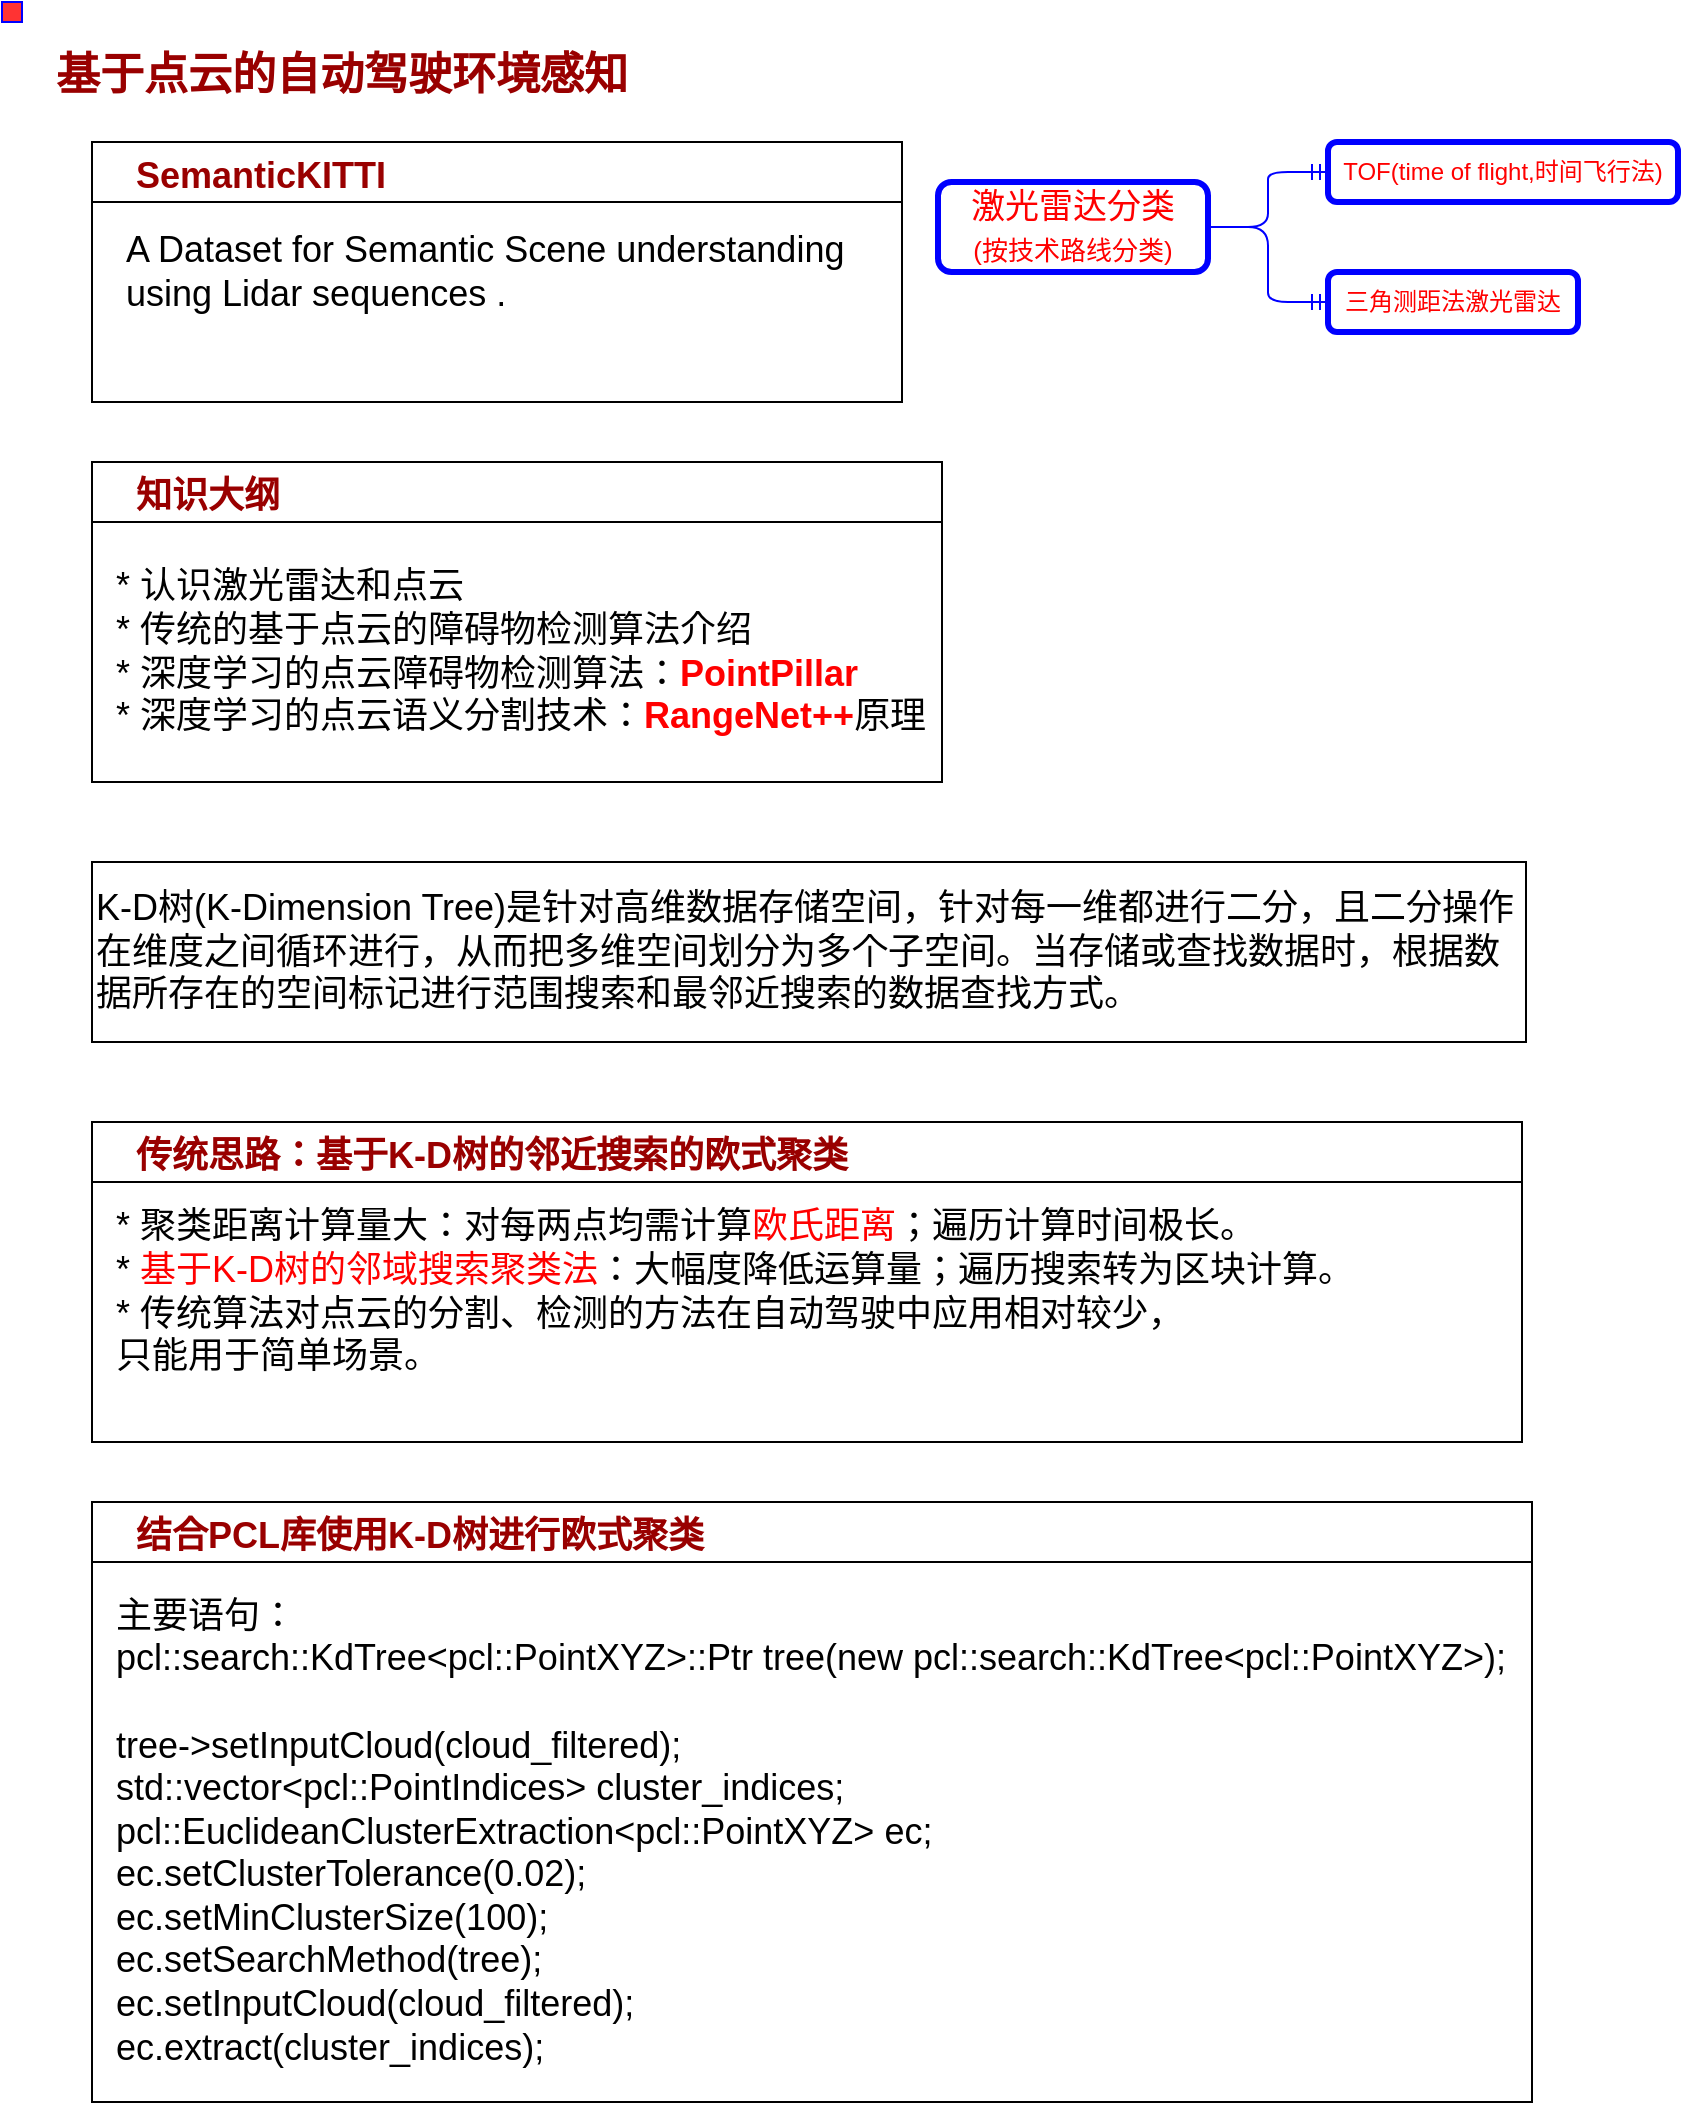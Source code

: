 <mxfile>
    <diagram id="FFGA-1a42GqgyU108d1H" name="第 1 页">
        <mxGraphModel dx="2290" dy="1303" grid="0" gridSize="10" guides="1" tooltips="1" connect="1" arrows="1" fold="1" page="1" pageScale="1" pageWidth="850" pageHeight="1100" background="#ffffff" math="0" shadow="0">
            <root>
                <mxCell id="0"/>
                <mxCell id="1" parent="0"/>
                <mxCell id="2" value="基于点云的自动驾驶环境感知" style="text;html=1;strokeColor=none;fillColor=none;align=left;verticalAlign=middle;whiteSpace=wrap;rounded=0;fontSize=22;fontColor=#990000;fontStyle=1" parent="1" vertex="1">
                    <mxGeometry x="25" y="22" width="335" height="30" as="geometry"/>
                </mxCell>
                <mxCell id="5" value="    SemanticKITTI" style="swimlane;fontSize=18;fontColor=#990000;strokeColor=#000000;fillColor=none;startSize=30;align=left;" parent="1" vertex="1">
                    <mxGeometry x="45" y="70" width="405" height="130" as="geometry">
                        <mxRectangle x="30" y="70" width="190" height="30" as="alternateBounds"/>
                    </mxGeometry>
                </mxCell>
                <mxCell id="6" value="A Dataset for Semantic Scene understanding &lt;br&gt;using Lidar sequences ." style="text;html=1;align=left;verticalAlign=middle;resizable=0;points=[];autosize=1;strokeColor=none;fillColor=none;fontSize=18;fontColor=#000000;" parent="5" vertex="1">
                    <mxGeometry x="15" y="40" width="370" height="50" as="geometry"/>
                </mxCell>
                <mxCell id="7" value="    知识大纲" style="swimlane;fontSize=18;fontColor=#990000;strokeColor=#000000;fillColor=none;startSize=30;align=left;" parent="1" vertex="1">
                    <mxGeometry x="45" y="230" width="425" height="160" as="geometry">
                        <mxRectangle x="25" y="220" width="395" height="30" as="alternateBounds"/>
                    </mxGeometry>
                </mxCell>
                <mxCell id="8" value="* 认识激光雷达和点云&lt;br&gt;* 传统的基于点云的障碍物检测算法介绍&lt;br&gt;* 深度学习的点云障碍物检测算法：&lt;b&gt;&lt;font color=&quot;#ff0000&quot;&gt;PointPillar&lt;/font&gt;&lt;/b&gt;&lt;br&gt;* 深度学习的点云语义分割技术：&lt;font color=&quot;#ff0000&quot;&gt;&lt;b&gt;RangeNet++&lt;/b&gt;&lt;/font&gt;原理" style="text;html=1;align=left;verticalAlign=middle;resizable=0;points=[];autosize=1;strokeColor=none;fillColor=none;fontSize=18;fontColor=#000000;" parent="7" vertex="1">
                    <mxGeometry x="10" y="50" width="420" height="90" as="geometry"/>
                </mxCell>
                <mxCell id="9" value="激光雷达分类&lt;br&gt;&lt;font style=&quot;font-size: 13px&quot;&gt;(按技术路线分类)&lt;/font&gt;" style="rounded=1;whiteSpace=wrap;html=1;fontSize=17;fontColor=#FF0000;strokeColor=#0000FF;strokeWidth=3;fillColor=none;" parent="1" vertex="1">
                    <mxGeometry x="468" y="90" width="135" height="45" as="geometry"/>
                </mxCell>
                <mxCell id="10" value="TOF(time of flight,时间飞行法)" style="rounded=1;whiteSpace=wrap;html=1;fontSize=12;fontColor=#FF0000;strokeColor=#0000FF;strokeWidth=3;fillColor=none;" parent="1" vertex="1">
                    <mxGeometry x="663" y="70" width="175" height="30" as="geometry"/>
                </mxCell>
                <mxCell id="14" value="三角测距法激光雷达" style="rounded=1;whiteSpace=wrap;html=1;fontSize=12;fontColor=#FF0000;strokeColor=#0000FF;strokeWidth=3;fillColor=none;" parent="1" vertex="1">
                    <mxGeometry x="663" y="135" width="125" height="30" as="geometry"/>
                </mxCell>
                <mxCell id="15" value="" style="edgeStyle=entityRelationEdgeStyle;fontSize=12;html=1;endArrow=ERmandOne;fontColor=#FF0000;strokeColor=#0000FF;fillColor=#33FF33;exitX=1;exitY=0.5;exitDx=0;exitDy=0;entryX=0;entryY=0.5;entryDx=0;entryDy=0;" parent="1" source="9" target="10" edge="1">
                    <mxGeometry width="100" height="100" relative="1" as="geometry">
                        <mxPoint x="603" y="145" as="sourcePoint"/>
                        <mxPoint x="663" y="105" as="targetPoint"/>
                    </mxGeometry>
                </mxCell>
                <mxCell id="19" value="" style="edgeStyle=entityRelationEdgeStyle;fontSize=12;html=1;endArrow=ERmandOne;fontColor=#FF0000;strokeColor=#0000FF;fillColor=#33FF33;exitX=1;exitY=0.5;exitDx=0;exitDy=0;entryX=0;entryY=0.5;entryDx=0;entryDy=0;" parent="1" source="9" target="14" edge="1">
                    <mxGeometry width="100" height="100" relative="1" as="geometry">
                        <mxPoint x="603" y="265" as="sourcePoint"/>
                        <mxPoint x="663" y="225" as="targetPoint"/>
                    </mxGeometry>
                </mxCell>
                <mxCell id="22" value="    传统思路：基于K-D树的邻近搜索的欧式聚类" style="swimlane;fontSize=18;fontColor=#990000;strokeColor=#000000;fillColor=none;startSize=30;align=left;" parent="1" vertex="1">
                    <mxGeometry x="45" y="560" width="715" height="160" as="geometry">
                        <mxRectangle x="25" y="220" width="395" height="30" as="alternateBounds"/>
                    </mxGeometry>
                </mxCell>
                <mxCell id="23" value="* 聚类距离计算量大：对每两点均需计算&lt;font color=&quot;#ff0000&quot;&gt;欧氏距离&lt;/font&gt;；遍历计算时间极长。&lt;br&gt;* &lt;font color=&quot;#ff0000&quot;&gt;基于K-D树的邻域搜索聚类法&lt;/font&gt;：大幅度降低运算量；遍历搜索转为区块计算。&lt;br&gt;* 传统算法对点云的分割、检测的方法在自动驾驶中应用相对较少，&lt;br&gt;只能用于简单场景。" style="text;html=1;align=left;verticalAlign=middle;resizable=0;points=[];autosize=1;strokeColor=none;fillColor=none;fontSize=18;fontColor=#000000;" parent="22" vertex="1">
                    <mxGeometry x="10" y="40" width="630" height="90" as="geometry"/>
                </mxCell>
                <mxCell id="26" value="K-D树(K-Dimension Tree)是针对高维数据存储空间，针对每一维都进行二分，且二分操作在维度之间循环进行，从而把多维空间划分为多个子空间。当存储或查找数据时，根据数据所存在的空间标记进行范围搜索和最邻近搜索的数据查找方式。" style="rounded=0;whiteSpace=wrap;html=1;fontSize=18;fontColor=#000000;fillColor=none;strokeColor=#000000;align=left;" parent="1" vertex="1">
                    <mxGeometry x="45" y="430" width="717" height="90" as="geometry"/>
                </mxCell>
                <mxCell id="27" value="    结合PCL库使用K-D树进行欧式聚类" style="swimlane;fontSize=18;fontColor=#990000;strokeColor=#000000;fillColor=none;startSize=30;align=left;" parent="1" vertex="1">
                    <mxGeometry x="45" y="750" width="720" height="300" as="geometry">
                        <mxRectangle x="25" y="220" width="395" height="30" as="alternateBounds"/>
                    </mxGeometry>
                </mxCell>
                <mxCell id="28" value="主要语句：&lt;br&gt;pcl::search::KdTree&amp;lt;pcl::PointXYZ&amp;gt;::Ptr tree(new pcl::search::KdTree&amp;lt;pcl::PointXYZ&amp;gt;);&lt;br&gt;&lt;br&gt;tree-&amp;gt;setInputCloud(cloud_filtered);&lt;br&gt;std::vector&amp;lt;pcl::PointIndices&amp;gt; cluster_indices;&lt;br&gt;pcl::EuclideanClusterExtraction&amp;lt;pcl::PointXYZ&amp;gt; ec;&lt;br&gt;ec.setClusterTolerance(0.02);&lt;br&gt;ec.setMinClusterSize(100);&lt;br&gt;ec.setSearchMethod(tree);&lt;br&gt;ec.setInputCloud(cloud_filtered);&lt;br&gt;ec.extract(cluster_indices);" style="text;html=1;align=left;verticalAlign=middle;resizable=0;points=[];autosize=1;strokeColor=none;fillColor=none;fontSize=18;fontColor=#000000;" parent="27" vertex="1">
                    <mxGeometry x="10" y="40" width="710" height="250" as="geometry"/>
                </mxCell>
                <mxCell id="224" value="" style="rounded=0;whiteSpace=wrap;html=1;fontSize=16;fontColor=#000000;strokeColor=#0000FF;fillColor=#FF3333;" parent="1" vertex="1">
                    <mxGeometry width="10" height="10" as="geometry"/>
                </mxCell>
            </root>
        </mxGraphModel>
    </diagram>
    <diagram id="OjtfWG-u7l7btbF57gCV" name="第 2 页">
        <mxGraphModel dx="1463" dy="1303" grid="0" gridSize="10" guides="1" tooltips="1" connect="1" arrows="1" fold="1" page="1" pageScale="1" pageWidth="827" pageHeight="1169" background="#ffffff" math="0" shadow="0">
            <root>
                <mxCell id="mNz70qD9B85kLqHP0XZF-0"/>
                <mxCell id="mNz70qD9B85kLqHP0XZF-1" parent="mNz70qD9B85kLqHP0XZF-0"/>
                <mxCell id="UrQbnnaKG9JpYZPmMono-0" value="" style="rounded=1;whiteSpace=wrap;html=1;fontSize=18;fontColor=#FF0000;strokeColor=#000000;fillColor=none;arcSize=3;" vertex="1" parent="mNz70qD9B85kLqHP0XZF-1">
                    <mxGeometry x="838" y="539.5" width="801" height="187.5" as="geometry"/>
                </mxCell>
                <mxCell id="UrQbnnaKG9JpYZPmMono-1" value="" style="rounded=1;whiteSpace=wrap;html=1;fontSize=18;fontColor=#FF0000;strokeColor=#000000;fillColor=none;arcSize=8;" vertex="1" parent="mNz70qD9B85kLqHP0XZF-1">
                    <mxGeometry x="838" y="428" width="710" height="85" as="geometry"/>
                </mxCell>
                <mxCell id="UrQbnnaKG9JpYZPmMono-2" value="    使用更准确的深度学习思路去处理点云" style="swimlane;fontSize=18;fontColor=#990000;strokeColor=#000000;fillColor=none;startSize=30;align=left;" vertex="1" parent="mNz70qD9B85kLqHP0XZF-1">
                    <mxGeometry x="839" y="47" width="720" height="178" as="geometry">
                        <mxRectangle x="25" y="220" width="395" height="30" as="alternateBounds"/>
                    </mxGeometry>
                </mxCell>
                <mxCell id="UrQbnnaKG9JpYZPmMono-3" value="* 三维数据表示格式：点云、深度图像、网格、体积网格；&lt;br&gt;* &lt;b&gt;&lt;font color=&quot;#ff0000&quot;&gt;PointNet&lt;/font&gt;&lt;/b&gt;的提出开拓了新的点云处理的方法，即直接在点云上应用深度学习模型，&lt;br&gt;解决了点云数据的无序性、无结构性的问题。&lt;br&gt;* 对点云数据的深度学习处理内容包括：三维形状分类、三维目标检测与跟踪、三维&lt;br&gt;点云分割。" style="text;html=1;align=left;verticalAlign=middle;resizable=0;points=[];autosize=1;strokeColor=none;fillColor=none;fontSize=18;fontColor=#000000;" vertex="1" parent="UrQbnnaKG9JpYZPmMono-2">
                    <mxGeometry x="10" y="38" width="680" height="120" as="geometry"/>
                </mxCell>
                <mxCell id="UrQbnnaKG9JpYZPmMono-4" value="* 1.将三维投影成二维图片：速度快，但准确率低；&lt;br&gt;* 2.直接提取三维点云特征：准确率高，但速度慢；&lt;br&gt;* 3.2D图片和三维点云结合的形式。" style="text;html=1;align=left;verticalAlign=middle;resizable=0;points=[];autosize=1;strokeColor=none;fillColor=none;fontSize=18;fontColor=#000000;" vertex="1" parent="mNz70qD9B85kLqHP0XZF-1">
                    <mxGeometry x="849" y="299" width="420" height="70" as="geometry"/>
                </mxCell>
                <mxCell id="UrQbnnaKG9JpYZPmMono-5" value="深度学习处理点云的三种形式：" style="text;html=1;strokeColor=none;fillColor=none;align=left;verticalAlign=middle;whiteSpace=wrap;rounded=0;fontSize=22;fontColor=#990000;fontStyle=1" vertex="1" parent="mNz70qD9B85kLqHP0XZF-1">
                    <mxGeometry x="839" y="257" width="335" height="30" as="geometry"/>
                </mxCell>
                <mxCell id="UrQbnnaKG9JpYZPmMono-6" value="Lidar+Image" style="text;html=1;strokeColor=none;fillColor=none;align=center;verticalAlign=middle;whiteSpace=wrap;rounded=0;fontSize=20;fontColor=#FF0000;fontStyle=1" vertex="1" parent="mNz70qD9B85kLqHP0XZF-1">
                    <mxGeometry x="848" y="455" width="120" height="30" as="geometry"/>
                </mxCell>
                <mxCell id="UrQbnnaKG9JpYZPmMono-7" value="MV3D&lt;br&gt;CVPR 2017&lt;br&gt;AP:62.35" style="text;html=1;strokeColor=none;fillColor=none;align=center;verticalAlign=middle;whiteSpace=wrap;rounded=0;fontSize=18;fontColor=#FF0000;" vertex="1" parent="mNz70qD9B85kLqHP0XZF-1">
                    <mxGeometry x="1068" y="445" width="110" height="50" as="geometry"/>
                </mxCell>
                <mxCell id="UrQbnnaKG9JpYZPmMono-8" value="MMF&lt;br&gt;CVPR 2019&lt;br&gt;AP:76.75" style="text;html=1;strokeColor=none;fillColor=none;align=center;verticalAlign=middle;whiteSpace=wrap;rounded=0;fontSize=18;fontColor=#FF0000;" vertex="1" parent="mNz70qD9B85kLqHP0XZF-1">
                    <mxGeometry x="1378" y="445" width="110" height="50" as="geometry"/>
                </mxCell>
                <mxCell id="UrQbnnaKG9JpYZPmMono-9" value="F-PointNet&lt;br&gt;CVPR 2018&lt;br&gt;AP:70.39" style="text;html=1;strokeColor=none;fillColor=none;align=center;verticalAlign=middle;whiteSpace=wrap;rounded=0;fontSize=18;fontColor=#FF0000;" vertex="1" parent="mNz70qD9B85kLqHP0XZF-1">
                    <mxGeometry x="1228" y="445" width="110" height="50" as="geometry"/>
                </mxCell>
                <mxCell id="UrQbnnaKG9JpYZPmMono-10" value="" style="shape=curlyBracket;whiteSpace=wrap;html=1;rounded=1;fontSize=18;fontColor=#FF0000;strokeColor=#000000;fillColor=none;" vertex="1" parent="mNz70qD9B85kLqHP0XZF-1">
                    <mxGeometry x="908" y="567" width="20" height="120" as="geometry"/>
                </mxCell>
                <mxCell id="UrQbnnaKG9JpYZPmMono-11" value="Lidar &lt;br&gt;Only" style="text;html=1;strokeColor=none;fillColor=none;align=center;verticalAlign=middle;whiteSpace=wrap;rounded=0;fontSize=20;fontColor=#FF0000;fontStyle=1" vertex="1" parent="mNz70qD9B85kLqHP0XZF-1">
                    <mxGeometry x="838" y="607" width="70" height="30" as="geometry"/>
                </mxCell>
                <mxCell id="UrQbnnaKG9JpYZPmMono-12" value="Voxel-based" style="text;html=1;strokeColor=none;fillColor=none;align=center;verticalAlign=middle;whiteSpace=wrap;rounded=0;fontSize=18;fontColor=#FF0000;" vertex="1" parent="mNz70qD9B85kLqHP0XZF-1">
                    <mxGeometry x="928" y="557" width="110" height="30" as="geometry"/>
                </mxCell>
                <mxCell id="UrQbnnaKG9JpYZPmMono-13" value="Point-based" style="text;html=1;strokeColor=none;fillColor=none;align=center;verticalAlign=middle;whiteSpace=wrap;rounded=0;fontSize=18;fontColor=#FF0000;" vertex="1" parent="mNz70qD9B85kLqHP0XZF-1">
                    <mxGeometry x="928" y="677" width="110" height="30" as="geometry"/>
                </mxCell>
                <mxCell id="UrQbnnaKG9JpYZPmMono-14" value="VoxelNet&lt;br&gt;CVPR 2018&lt;br&gt;AP:65.11" style="text;html=1;strokeColor=none;fillColor=none;align=center;verticalAlign=middle;whiteSpace=wrap;rounded=0;fontSize=18;fontColor=#FF0000;" vertex="1" parent="mNz70qD9B85kLqHP0XZF-1">
                    <mxGeometry x="1041" y="557" width="100" height="50" as="geometry"/>
                </mxCell>
                <mxCell id="UrQbnnaKG9JpYZPmMono-15" value="PointPillar&lt;br&gt;CVPR 2019&lt;br&gt;AP:74.99" style="text;html=1;strokeColor=none;fillColor=none;align=center;verticalAlign=middle;whiteSpace=wrap;rounded=0;fontSize=18;fontColor=#FF0000;" vertex="1" parent="mNz70qD9B85kLqHP0XZF-1">
                    <mxGeometry x="1289" y="557" width="100" height="50" as="geometry"/>
                </mxCell>
                <mxCell id="UrQbnnaKG9JpYZPmMono-16" value="SECOND&lt;br&gt;Sensors 2018&lt;br&gt;AP:73.66" style="text;html=1;strokeColor=none;fillColor=none;align=center;verticalAlign=middle;whiteSpace=wrap;rounded=0;fontSize=18;fontColor=#FF0000;" vertex="1" parent="mNz70qD9B85kLqHP0XZF-1">
                    <mxGeometry x="1154" y="557" width="118" height="50" as="geometry"/>
                </mxCell>
                <mxCell id="UrQbnnaKG9JpYZPmMono-17" value="PV-RCNN&lt;br&gt;Arxiv&lt;br&gt;AP R40:81.43" style="text;html=1;strokeColor=none;fillColor=none;align=center;verticalAlign=middle;whiteSpace=wrap;rounded=0;fontSize=18;fontColor=#FF0000;" vertex="1" parent="mNz70qD9B85kLqHP0XZF-1">
                    <mxGeometry x="1512" y="557" width="120" height="50" as="geometry"/>
                </mxCell>
                <mxCell id="UrQbnnaKG9JpYZPmMono-18" value="Part-A2&lt;br&gt;Arxiv&lt;br&gt;AP:77.86" style="text;html=1;strokeColor=none;fillColor=none;align=center;verticalAlign=middle;whiteSpace=wrap;rounded=0;fontSize=18;fontColor=#FF0000;" vertex="1" parent="mNz70qD9B85kLqHP0XZF-1">
                    <mxGeometry x="1409" y="557" width="103" height="50" as="geometry"/>
                </mxCell>
                <mxCell id="UrQbnnaKG9JpYZPmMono-19" value="PointRCNN&lt;br&gt;CVPR 2019&lt;br&gt;AP:75.76" style="text;html=1;strokeColor=none;fillColor=none;align=center;verticalAlign=middle;whiteSpace=wrap;rounded=0;fontSize=18;fontColor=#FF0000;" vertex="1" parent="mNz70qD9B85kLqHP0XZF-1">
                    <mxGeometry x="1053" y="667" width="100" height="50" as="geometry"/>
                </mxCell>
                <mxCell id="UrQbnnaKG9JpYZPmMono-20" value="STD&lt;br&gt;ICCV 2019&lt;br&gt;AP:77.63" style="text;html=1;strokeColor=none;fillColor=none;align=center;verticalAlign=middle;whiteSpace=wrap;rounded=0;fontSize=18;fontColor=#FF0000;" vertex="1" parent="mNz70qD9B85kLqHP0XZF-1">
                    <mxGeometry x="1183" y="667" width="103" height="50" as="geometry"/>
                </mxCell>
                <mxCell id="UrQbnnaKG9JpYZPmMono-21" value="主流代表框架如下：" style="text;html=1;strokeColor=none;fillColor=none;align=left;verticalAlign=middle;whiteSpace=wrap;rounded=0;fontSize=22;fontColor=#990000;fontStyle=1" vertex="1" parent="mNz70qD9B85kLqHP0XZF-1">
                    <mxGeometry x="838" y="381" width="211" height="30" as="geometry"/>
                </mxCell>
                <mxCell id="UrQbnnaKG9JpYZPmMono-22" value="    基于深度学习的障碍物检测方法主流思路(点云)" style="swimlane;fontSize=18;fontColor=#990000;strokeColor=#000000;fillColor=none;startSize=30;align=left;" vertex="1" parent="mNz70qD9B85kLqHP0XZF-1">
                    <mxGeometry x="838" y="757" width="411" height="210" as="geometry">
                        <mxRectangle x="25" y="220" width="395" height="30" as="alternateBounds"/>
                    </mxGeometry>
                </mxCell>
                <mxCell id="UrQbnnaKG9JpYZPmMono-23" value="* PointNet(2016)&lt;br&gt;* PointNet++(2017)&lt;br&gt;* VoxelNet(2017)&lt;br&gt;* PointPillars(2018)&lt;br&gt;* Second(2018)&lt;br&gt;* PointRCNN(2019)&lt;br&gt;* TANet(2020)" style="text;html=1;align=left;verticalAlign=middle;resizable=0;points=[];autosize=1;strokeColor=none;fillColor=none;fontSize=18;fontColor=#FF0000;fontStyle=1" vertex="1" parent="UrQbnnaKG9JpYZPmMono-22">
                    <mxGeometry x="23" y="40" width="180" height="160" as="geometry"/>
                </mxCell>
                <mxCell id="UrQbnnaKG9JpYZPmMono-24" value="* PointPillar网络特点：检测速度快，相对来说落地多些。&lt;br&gt;* PointPillar网络对于KITTI数据集的检测效果测试----" style="text;html=1;strokeColor=none;fillColor=none;align=left;verticalAlign=middle;whiteSpace=wrap;rounded=0;fontColor=#000000;fontSize=18;" vertex="1" parent="mNz70qD9B85kLqHP0XZF-1">
                    <mxGeometry x="838" y="987" width="481" height="80" as="geometry"/>
                </mxCell>
            </root>
        </mxGraphModel>
    </diagram>
    <diagram id="fHaYBcMH3SvzFdjwa865" name="第 3 页">
        <mxGraphModel dx="2748" dy="395" grid="0" gridSize="10" guides="1" tooltips="1" connect="1" arrows="1" fold="1" page="1" pageScale="1" pageWidth="827" pageHeight="1169" background="#ffffff" math="0" shadow="0">
            <root>
                <mxCell id="PTkupFjFVnEG6NXvwBzn-0"/>
                <mxCell id="PTkupFjFVnEG6NXvwBzn-1" parent="PTkupFjFVnEG6NXvwBzn-0"/>
                <mxCell id="iGMEiIBghd9lVPNWH2yO-0" value="深度学习的点云分割技术：RangeNet++原理" style="text;html=1;strokeColor=none;fillColor=none;align=left;verticalAlign=middle;whiteSpace=wrap;rounded=0;fontSize=22;fontColor=#990000;fontStyle=1" vertex="1" parent="PTkupFjFVnEG6NXvwBzn-1">
                    <mxGeometry x="27" y="1198" width="455" height="30" as="geometry"/>
                </mxCell>
                <mxCell id="iGMEiIBghd9lVPNWH2yO-1" value="    深度学习的点云分割技术：RangeNet++原理" style="swimlane;fontSize=19;fontColor=#990000;strokeColor=#000000;fillColor=none;startSize=30;align=left;" vertex="1" parent="PTkupFjFVnEG6NXvwBzn-1">
                    <mxGeometry x="47" y="1242" width="725" height="166" as="geometry">
                        <mxRectangle x="25" y="220" width="395" height="30" as="alternateBounds"/>
                    </mxGeometry>
                </mxCell>
                <mxCell id="iGMEiIBghd9lVPNWH2yO-2" value="&lt;b&gt;&lt;font color=&quot;#ff0000&quot;&gt;利用二维图像的语义分割结果恢复出三维点云的语义分割结果：&lt;/font&gt;&lt;/b&gt;&lt;br&gt;&amp;nbsp;step1: spherical projection &lt;font color=&quot;#ff0000&quot;&gt;球映射&lt;/font&gt;：三维点云转换为二维图像(range image)&lt;br&gt;&amp;nbsp;step2: semantic segmentation 语义分割&lt;br&gt;&amp;nbsp;step3: raw output, point cloud reconstruction 点云重建&lt;br&gt;&amp;nbsp;step4: filtered output, post-processing 后处理" style="text;html=1;align=left;verticalAlign=middle;resizable=0;points=[];autosize=1;strokeColor=none;fillColor=none;fontSize=18;fontColor=#000000;" vertex="1" parent="iGMEiIBghd9lVPNWH2yO-1">
                    <mxGeometry x="15" y="40" width="620" height="120" as="geometry"/>
                </mxCell>
                <mxCell id="iGMEiIBghd9lVPNWH2yO-3" value="基于Lidar点云的3D物体检测算法" style="text;html=1;strokeColor=none;fillColor=none;align=left;verticalAlign=middle;whiteSpace=wrap;rounded=0;fontSize=22;fontColor=#990000;fontStyle=1" vertex="1" parent="PTkupFjFVnEG6NXvwBzn-1">
                    <mxGeometry x="27" y="1448" width="355" height="30" as="geometry"/>
                </mxCell>
                <mxCell id="iGMEiIBghd9lVPNWH2yO-4" value="点云物体检测的发展历程" style="text;html=1;strokeColor=none;fillColor=none;align=left;verticalAlign=middle;whiteSpace=wrap;rounded=0;fontSize=18;fontColor=#990000;fontStyle=1" vertex="1" parent="PTkupFjFVnEG6NXvwBzn-1">
                    <mxGeometry x="27" y="1488" width="225" height="30" as="geometry"/>
                </mxCell>
                <mxCell id="iGMEiIBghd9lVPNWH2yO-5" value="    传统方法" style="swimlane;fontSize=16;fontColor=#990000;strokeColor=#000000;fillColor=#99FF99;startSize=30;align=left;swimlaneFillColor=#99FF99;" vertex="1" parent="PTkupFjFVnEG6NXvwBzn-1">
                    <mxGeometry x="53.37" y="1618" width="255" height="154" as="geometry">
                        <mxRectangle x="25" y="220" width="395" height="30" as="alternateBounds"/>
                    </mxGeometry>
                </mxCell>
                <mxCell id="iGMEiIBghd9lVPNWH2yO-6" value="* 点云--&amp;gt;图结构或深度图像&lt;br&gt;* 节点或像素聚类&lt;br&gt;* 地平面检测(规则或分类器)&lt;br&gt;* 物体分类(传统分类器)" style="text;html=1;align=left;verticalAlign=middle;resizable=0;points=[];autosize=1;strokeColor=none;fillColor=none;fontSize=18;fontColor=#000000;" vertex="1" parent="iGMEiIBghd9lVPNWH2yO-5">
                    <mxGeometry x="12.5" y="40" width="240" height="90" as="geometry"/>
                </mxCell>
                <mxCell id="iGMEiIBghd9lVPNWH2yO-7" value="" style="group" vertex="1" connectable="0" parent="PTkupFjFVnEG6NXvwBzn-1">
                    <mxGeometry x="53.37" y="1525" width="719.255" height="68.005" as="geometry"/>
                </mxCell>
                <mxCell id="iGMEiIBghd9lVPNWH2yO-8" value="" style="shape=singleArrow;direction=north;whiteSpace=wrap;html=1;fontSize=18;rotation=90;arrowWidth=0.683;arrowSize=0.107;fillColor=none;strokeColor=#000000;" vertex="1" parent="iGMEiIBghd9lVPNWH2yO-7">
                    <mxGeometry x="333.38" y="-317.87" width="57.5" height="714.25" as="geometry"/>
                </mxCell>
                <mxCell id="iGMEiIBghd9lVPNWH2yO-9" value="&lt;font color=&quot;#0000ff&quot;&gt;传统方法&lt;/font&gt;" style="rounded=1;whiteSpace=wrap;html=1;fontSize=18;strokeColor=#000000;fillColor=#99FF99;" vertex="1" parent="iGMEiIBghd9lVPNWH2yO-7">
                    <mxGeometry x="10" y="24" width="245" height="30" as="geometry"/>
                </mxCell>
                <mxCell id="iGMEiIBghd9lVPNWH2yO-10" value="&lt;font color=&quot;#0000ff&quot;&gt;深度学习&lt;/font&gt;" style="rounded=1;whiteSpace=wrap;html=1;fontSize=18;strokeColor=#000000;fillColor=#FFFF66;" vertex="1" parent="iGMEiIBghd9lVPNWH2yO-7">
                    <mxGeometry x="265" y="24.25" width="370" height="30" as="geometry"/>
                </mxCell>
                <mxCell id="iGMEiIBghd9lVPNWH2yO-11" value="2010" style="text;html=1;strokeColor=none;fillColor=none;align=center;verticalAlign=middle;whiteSpace=wrap;rounded=0;fontSize=18;fontColor=#0000FF;" vertex="1" parent="iGMEiIBghd9lVPNWH2yO-7">
                    <mxGeometry width="45" height="14" as="geometry"/>
                </mxCell>
                <mxCell id="iGMEiIBghd9lVPNWH2yO-12" value="2016" style="text;html=1;strokeColor=none;fillColor=none;align=center;verticalAlign=middle;whiteSpace=wrap;rounded=0;fontSize=18;fontColor=#0000FF;" vertex="1" parent="iGMEiIBghd9lVPNWH2yO-7">
                    <mxGeometry x="205" width="45" height="14" as="geometry"/>
                </mxCell>
                <mxCell id="iGMEiIBghd9lVPNWH2yO-13" value="2021" style="text;html=1;strokeColor=none;fillColor=none;align=center;verticalAlign=middle;whiteSpace=wrap;rounded=0;fontSize=18;fontColor=#0000FF;" vertex="1" parent="iGMEiIBghd9lVPNWH2yO-7">
                    <mxGeometry x="458" width="45" height="14" as="geometry"/>
                </mxCell>
                <mxCell id="iGMEiIBghd9lVPNWH2yO-14" value="" style="edgeStyle=none;html=1;fontSize=18;fontColor=#000000;" edge="1" parent="PTkupFjFVnEG6NXvwBzn-1" source="iGMEiIBghd9lVPNWH2yO-16" target="iGMEiIBghd9lVPNWH2yO-18">
                    <mxGeometry relative="1" as="geometry"/>
                </mxCell>
                <mxCell id="iGMEiIBghd9lVPNWH2yO-15" style="edgeStyle=none;html=1;exitX=1;exitY=0.5;exitDx=0;exitDy=0;entryX=0;entryY=0.5;entryDx=0;entryDy=0;fontSize=18;fontColor=#000000;strokeColor=#000000;" edge="1" parent="PTkupFjFVnEG6NXvwBzn-1" source="iGMEiIBghd9lVPNWH2yO-16" target="iGMEiIBghd9lVPNWH2yO-18">
                    <mxGeometry relative="1" as="geometry"/>
                </mxCell>
                <mxCell id="iGMEiIBghd9lVPNWH2yO-16" value="1.萌芽期&lt;br style=&quot;font-size: 18px;&quot;&gt;* 借鉴视觉领域&lt;br style=&quot;font-size: 18px;&quot;&gt;* 多种视图融合" style="rounded=1;whiteSpace=wrap;html=1;fontSize=18;fontColor=#000000;strokeColor=#000000;fillColor=#FFFF66;align=center;" vertex="1" parent="PTkupFjFVnEG6NXvwBzn-1">
                    <mxGeometry x="333.37" y="1618" width="164.63" height="120" as="geometry"/>
                </mxCell>
                <mxCell id="iGMEiIBghd9lVPNWH2yO-17" style="edgeStyle=none;html=1;exitX=0;exitY=0.75;exitDx=0;exitDy=0;entryX=0.75;entryY=0;entryDx=0;entryDy=0;fontSize=18;fontColor=#000000;strokeColor=#000000;" edge="1" parent="PTkupFjFVnEG6NXvwBzn-1" source="iGMEiIBghd9lVPNWH2yO-18" target="iGMEiIBghd9lVPNWH2yO-20">
                    <mxGeometry relative="1" as="geometry"/>
                </mxCell>
                <mxCell id="iGMEiIBghd9lVPNWH2yO-18" value="2.起步期&lt;br&gt;* &lt;font color=&quot;#ff0000&quot;&gt;&lt;b&gt;VoxelNet&lt;/b&gt;&lt;/font&gt;&lt;br&gt;* &lt;b&gt;&lt;font color=&quot;#ff0000&quot;&gt;PointNet&lt;/font&gt;&lt;/b&gt;" style="rounded=1;whiteSpace=wrap;html=1;fontSize=18;fontColor=#000000;strokeColor=#000000;fillColor=#FFFF66;align=center;" vertex="1" parent="PTkupFjFVnEG6NXvwBzn-1">
                    <mxGeometry x="536.37" y="1618" width="164.63" height="120" as="geometry"/>
                </mxCell>
                <mxCell id="iGMEiIBghd9lVPNWH2yO-19" style="edgeStyle=none;html=1;exitX=1;exitY=0.5;exitDx=0;exitDy=0;entryX=0;entryY=0.5;entryDx=0;entryDy=0;fontSize=18;fontColor=#000000;strokeColor=#000000;" edge="1" parent="PTkupFjFVnEG6NXvwBzn-1" source="iGMEiIBghd9lVPNWH2yO-20" target="iGMEiIBghd9lVPNWH2yO-21">
                    <mxGeometry relative="1" as="geometry"/>
                </mxCell>
                <mxCell id="iGMEiIBghd9lVPNWH2yO-20" value="3.发展期&lt;br&gt;* Voxel改进&lt;br&gt;* Point改进&lt;br&gt;*Voxel+Point" style="rounded=1;whiteSpace=wrap;html=1;fontSize=18;fontColor=#000000;strokeColor=#000000;fillColor=#FFFF66;align=center;" vertex="1" parent="PTkupFjFVnEG6NXvwBzn-1">
                    <mxGeometry x="330.68" y="1774" width="164.63" height="120" as="geometry"/>
                </mxCell>
                <mxCell id="iGMEiIBghd9lVPNWH2yO-21" value="4.落地期&lt;br&gt;* 准确度+速度&lt;br&gt;* 大规模测试" style="rounded=1;whiteSpace=wrap;html=1;fontSize=18;fontColor=#000000;strokeColor=#000000;fillColor=#FFFF66;align=center;" vertex="1" parent="PTkupFjFVnEG6NXvwBzn-1">
                    <mxGeometry x="536.37" y="1774" width="164.63" height="120" as="geometry"/>
                </mxCell>
                <mxCell id="iGMEiIBghd9lVPNWH2yO-22" value="1.萌芽期--2017" style="rounded=0;whiteSpace=wrap;html=1;fontSize=18;fontColor=#FF0000;strokeColor=#000000;fillColor=#FFFF66;fontStyle=1" vertex="1" parent="PTkupFjFVnEG6NXvwBzn-1">
                    <mxGeometry x="27" y="1920" width="195" height="38" as="geometry"/>
                </mxCell>
                <mxCell id="iGMEiIBghd9lVPNWH2yO-23" value="借鉴视觉领域的成功经验" style="rounded=1;whiteSpace=wrap;html=1;fontSize=18;fontColor=#F0F0F0;strokeColor=#0000FF;fillColor=#0000FF;" vertex="1" parent="PTkupFjFVnEG6NXvwBzn-1">
                    <mxGeometry x="53" y="1978" width="229" height="30" as="geometry"/>
                </mxCell>
                <mxCell id="iGMEiIBghd9lVPNWH2yO-24" value="    VeloFCN" style="swimlane;fontSize=17;fontColor=#FF0000;strokeColor=#0000FF;strokeWidth=3;fillColor=none;align=left;" vertex="1" parent="PTkupFjFVnEG6NXvwBzn-1">
                    <mxGeometry x="53" y="2028" width="339" height="160" as="geometry"/>
                </mxCell>
                <mxCell id="iGMEiIBghd9lVPNWH2yO-25" value="&lt;span style=&quot;color: rgb(0 , 0 , 0) ; font-size: 16px&quot;&gt;* 数据表示：3D点云--&amp;gt;正视图。&lt;/span&gt;&lt;br style=&quot;padding: 0px ; margin: 0px ; color: rgb(0 , 0 , 0) ; font-size: 16px&quot;&gt;&lt;span style=&quot;color: rgb(0 , 0 , 0) ; font-size: 16px&quot;&gt;* 优点：数据格式与图像类似，&lt;/span&gt;&lt;br style=&quot;padding: 0px ; margin: 0px ; color: rgb(0 , 0 , 0) ; font-size: 16px&quot;&gt;&lt;span style=&quot;color: rgb(0 , 0 , 0) ; font-size: 16px&quot;&gt;借鉴图像物体检测算法。&lt;/span&gt;&lt;br style=&quot;padding: 0px ; margin: 0px ; color: rgb(0 , 0 , 0) ; font-size: 16px&quot;&gt;&lt;span style=&quot;color: rgb(0 , 0 , 0) ; font-size: 16px&quot;&gt;* 缺点：多个点映射到图像同一位置，&lt;/span&gt;&lt;br style=&quot;padding: 0px ; margin: 0px ; color: rgb(0 , 0 , 0) ; font-size: 16px&quot;&gt;&lt;span style=&quot;color: rgb(0 , 0 , 0) ; font-size: 16px&quot;&gt;物体三维信息部分丢失。&lt;/span&gt;" style="text;html=1;align=left;verticalAlign=middle;resizable=0;points=[];autosize=1;strokeColor=none;fillColor=none;fontSize=13;fontColor=#FF0000;" vertex="1" parent="iGMEiIBghd9lVPNWH2yO-24">
                    <mxGeometry x="10" y="45" width="280" height="90" as="geometry"/>
                </mxCell>
                <mxCell id="iGMEiIBghd9lVPNWH2yO-26" value="    MV3D" style="swimlane;fontSize=17;fontColor=#FF0000;strokeColor=#0000FF;strokeWidth=3;fillColor=none;align=left;" vertex="1" parent="PTkupFjFVnEG6NXvwBzn-1">
                    <mxGeometry x="422" y="2028" width="340" height="140" as="geometry"/>
                </mxCell>
                <mxCell id="iGMEiIBghd9lVPNWH2yO-27" value="&lt;font style=&quot;font-size: 16px&quot; color=&quot;#000000&quot;&gt;&lt;font style=&quot;font-size: 16px&quot;&gt;* 数据显示：3D点云--&amp;gt;正视图+俯视图。&lt;br&gt;&lt;/font&gt;* 多视图融合：俯视图数据生成3D Proposal,&lt;br&gt;生成多视图Proposal，多视图下ROI-Pooling,&lt;br&gt;多层级融合。&lt;/font&gt;" style="text;html=1;align=left;verticalAlign=middle;resizable=0;points=[];autosize=1;strokeColor=none;fillColor=none;fontSize=13;fontColor=#FF0000;" vertex="1" parent="iGMEiIBghd9lVPNWH2yO-26">
                    <mxGeometry x="5" y="40" width="330" height="70" as="geometry"/>
                </mxCell>
            </root>
        </mxGraphModel>
    </diagram>
    <diagram id="nAntiIUlDo6GXxnw4RGR" name="第 4 页">
        <mxGraphModel dx="1921" dy="395" grid="0" gridSize="10" guides="1" tooltips="1" connect="1" arrows="1" fold="1" page="1" pageScale="1" pageWidth="827" pageHeight="1169" background="#ffffff" math="0" shadow="0">
            <root>
                <mxCell id="SbKHo4oBI6PDddFiSGXs-0"/>
                <mxCell id="SbKHo4oBI6PDddFiSGXs-1" parent="SbKHo4oBI6PDddFiSGXs-0"/>
                <mxCell id="qHkVf_SDzf6SJ1GXYyfD-0" value="点云数据库" style="text;html=1;strokeColor=none;fillColor=none;align=left;verticalAlign=middle;whiteSpace=wrap;rounded=0;fontSize=18;fontColor=#990000;fontStyle=1" vertex="1" parent="SbKHo4oBI6PDddFiSGXs-1">
                    <mxGeometry x="851" y="1204" width="115" height="30" as="geometry"/>
                </mxCell>
                <mxCell id="qHkVf_SDzf6SJ1GXYyfD-1" value="    点云数据库:KITTI" style="swimlane;fontSize=16;fontColor=#990000;strokeColor=#000000;fillColor=#99FF99;startSize=30;align=left;swimlaneFillColor=#99FF99;" vertex="1" parent="SbKHo4oBI6PDddFiSGXs-1">
                    <mxGeometry x="871" y="1334" width="741" height="170" as="geometry">
                        <mxRectangle x="25" y="220" width="395" height="30" as="alternateBounds"/>
                    </mxGeometry>
                </mxCell>
                <mxCell id="qHkVf_SDzf6SJ1GXYyfD-2" value="* VELODYNE 64线激光雷达，每帧月10万个点；&lt;br&gt;* 城市道路环境，类别包括：车辆，行人，骑行者，8万个标注；&lt;br&gt;* 训练集：7481帧；测试集：7518帧；&lt;br&gt;* 根据物体大小和遮挡程度，分为easy,moderate,hard三种测试子集；&lt;br&gt;* AP和mAP作为算法准确度指标，Frame per sec(FPS)作为速度指标。" style="text;html=1;align=left;verticalAlign=middle;resizable=0;points=[];autosize=1;strokeColor=none;fillColor=none;fontSize=18;fontColor=#000000;" vertex="1" parent="qHkVf_SDzf6SJ1GXYyfD-1">
                    <mxGeometry x="11.0" y="40" width="580" height="120" as="geometry"/>
                </mxCell>
                <mxCell id="qHkVf_SDzf6SJ1GXYyfD-3" value="摘要：&lt;br&gt;* 2012：&lt;b&gt;&lt;font color=&quot;#ff0000&quot;&gt;ImageNet + AlexNet&lt;/font&gt;&lt;/b&gt;&lt;br&gt;* 自动驾驶技术的快速发展：来源于基于深度学习的感知技术" style="text;html=1;align=left;verticalAlign=middle;resizable=0;points=[];autosize=1;strokeColor=none;fillColor=none;fontSize=18;fontColor=#000000;" vertex="1" parent="SbKHo4oBI6PDddFiSGXs-1">
                    <mxGeometry x="871" y="1254" width="500" height="70" as="geometry"/>
                </mxCell>
                <mxCell id="qHkVf_SDzf6SJ1GXYyfD-4" value="    点云数据库:NuScenes" style="swimlane;fontSize=16;fontColor=#990000;strokeColor=#000000;fillColor=#99FF99;startSize=30;align=left;swimlaneFillColor=#99FF99;" vertex="1" parent="SbKHo4oBI6PDddFiSGXs-1">
                    <mxGeometry x="871" y="1524" width="741" height="153" as="geometry">
                        <mxRectangle x="25" y="220" width="395" height="30" as="alternateBounds"/>
                    </mxGeometry>
                </mxCell>
                <mxCell id="qHkVf_SDzf6SJ1GXYyfD-5" value="* Motional公司 2019.03发布；&lt;br&gt;* 传感器：1*Lidar,5*Radar,6*Camera;&lt;br&gt;* Boston和Singapore的1000段道路场景，每段20秒（20hz）;&lt;br&gt;* 39万帧lidar点云数据，23个物体类别，140万个3D物体框标注(4万关键帧）" style="text;html=1;align=left;verticalAlign=middle;resizable=0;points=[];autosize=1;strokeColor=none;fillColor=none;fontSize=18;fontColor=#000000;" vertex="1" parent="qHkVf_SDzf6SJ1GXYyfD-4">
                    <mxGeometry x="11.0" y="43" width="620" height="90" as="geometry"/>
                </mxCell>
                <mxCell id="qHkVf_SDzf6SJ1GXYyfD-6" value="    点云数据库:Waymo Open Dataset(WOD)" style="swimlane;fontSize=16;fontColor=#990000;strokeColor=#000000;fillColor=#99FF99;startSize=30;align=left;swimlaneFillColor=#99FF99;" vertex="1" parent="SbKHo4oBI6PDddFiSGXs-1">
                    <mxGeometry x="871" y="1700" width="741" height="150" as="geometry">
                        <mxRectangle x="25" y="220" width="395" height="30" as="alternateBounds"/>
                    </mxGeometry>
                </mxCell>
                <mxCell id="qHkVf_SDzf6SJ1GXYyfD-7" value="* waymo公司2019。08成立；&lt;br&gt;* 传感器：1*中距Lidar，4*近距Lidar，5*Camera;&lt;br&gt;* 1950段美国城市道路场景，每个20秒(10hz);&lt;br&gt;* 39万帧Lidar点云数据，4个物体类别，1200万个3D物体标注框。" style="text;html=1;align=left;verticalAlign=middle;resizable=0;points=[];autosize=1;strokeColor=none;fillColor=none;fontSize=18;fontColor=#000000;" vertex="1" parent="qHkVf_SDzf6SJ1GXYyfD-6">
                    <mxGeometry x="11.0" y="43" width="540" height="90" as="geometry"/>
                </mxCell>
                <mxCell id="qHkVf_SDzf6SJ1GXYyfD-8" value="" style="shape=table;html=1;whiteSpace=wrap;startSize=0;container=1;collapsible=0;childLayout=tableLayout;fontSize=18;fontColor=#FF0000;strokeColor=#000000;fillColor=#FFFF66;" vertex="1" parent="SbKHo4oBI6PDddFiSGXs-1">
                    <mxGeometry x="869" y="1909" width="743" height="321" as="geometry"/>
                </mxCell>
                <mxCell id="qHkVf_SDzf6SJ1GXYyfD-9" style="shape=partialRectangle;html=1;whiteSpace=wrap;collapsible=0;dropTarget=0;pointerEvents=0;fillColor=none;top=0;left=0;bottom=0;right=0;points=[[0,0.5],[1,0.5]];portConstraint=eastwest;fontSize=18;fontColor=#FF0000;strokeColor=#000000;" vertex="1" parent="qHkVf_SDzf6SJ1GXYyfD-8">
                    <mxGeometry width="743" height="47" as="geometry"/>
                </mxCell>
                <mxCell id="qHkVf_SDzf6SJ1GXYyfD-10" style="shape=partialRectangle;html=1;whiteSpace=wrap;connectable=0;fillColor=none;top=0;left=0;bottom=0;right=0;overflow=hidden;pointerEvents=1;fontSize=18;fontColor=#FF0000;strokeColor=#000000;" vertex="1" parent="qHkVf_SDzf6SJ1GXYyfD-9">
                    <mxGeometry width="186" height="47" as="geometry">
                        <mxRectangle width="186" height="47" as="alternateBounds"/>
                    </mxGeometry>
                </mxCell>
                <mxCell id="qHkVf_SDzf6SJ1GXYyfD-11" value="KITTI" style="shape=partialRectangle;html=1;whiteSpace=wrap;connectable=0;fillColor=none;top=0;left=0;bottom=0;right=0;overflow=hidden;pointerEvents=1;fontSize=18;fontColor=#FF0000;strokeColor=#000000;" vertex="1" parent="qHkVf_SDzf6SJ1GXYyfD-9">
                    <mxGeometry x="186" width="186" height="47" as="geometry">
                        <mxRectangle width="186" height="47" as="alternateBounds"/>
                    </mxGeometry>
                </mxCell>
                <mxCell id="qHkVf_SDzf6SJ1GXYyfD-12" value="NuScenes" style="shape=partialRectangle;html=1;whiteSpace=wrap;connectable=0;fillColor=none;top=0;left=0;bottom=0;right=0;overflow=hidden;pointerEvents=1;fontSize=18;fontColor=#FF0000;strokeColor=#000000;" vertex="1" parent="qHkVf_SDzf6SJ1GXYyfD-9">
                    <mxGeometry x="372" width="185" height="47" as="geometry">
                        <mxRectangle width="185" height="47" as="alternateBounds"/>
                    </mxGeometry>
                </mxCell>
                <mxCell id="qHkVf_SDzf6SJ1GXYyfD-13" value="WOD" style="shape=partialRectangle;html=1;whiteSpace=wrap;connectable=0;fillColor=none;top=0;left=0;bottom=0;right=0;overflow=hidden;pointerEvents=1;fontSize=18;fontColor=#FF0000;strokeColor=#000000;" vertex="1" parent="qHkVf_SDzf6SJ1GXYyfD-9">
                    <mxGeometry x="557" width="186" height="47" as="geometry">
                        <mxRectangle width="186" height="47" as="alternateBounds"/>
                    </mxGeometry>
                </mxCell>
                <mxCell id="qHkVf_SDzf6SJ1GXYyfD-14" value="" style="shape=partialRectangle;html=1;whiteSpace=wrap;collapsible=0;dropTarget=0;pointerEvents=0;fillColor=none;top=0;left=0;bottom=0;right=0;points=[[0,0.5],[1,0.5]];portConstraint=eastwest;fontSize=18;fontColor=#FF0000;strokeColor=#000000;" vertex="1" parent="qHkVf_SDzf6SJ1GXYyfD-8">
                    <mxGeometry y="47" width="743" height="46" as="geometry"/>
                </mxCell>
                <mxCell id="qHkVf_SDzf6SJ1GXYyfD-15" value="创建者" style="shape=partialRectangle;html=1;whiteSpace=wrap;connectable=0;fillColor=none;top=0;left=0;bottom=0;right=0;overflow=hidden;pointerEvents=1;fontSize=18;fontColor=#FF0000;strokeColor=#000000;" vertex="1" parent="qHkVf_SDzf6SJ1GXYyfD-14">
                    <mxGeometry width="186" height="46" as="geometry">
                        <mxRectangle width="186" height="46" as="alternateBounds"/>
                    </mxGeometry>
                </mxCell>
                <mxCell id="qHkVf_SDzf6SJ1GXYyfD-16" value="学术界" style="shape=partialRectangle;html=1;whiteSpace=wrap;connectable=0;fillColor=none;top=0;left=0;bottom=0;right=0;overflow=hidden;pointerEvents=1;fontSize=18;fontColor=#FF0000;strokeColor=#000000;" vertex="1" parent="qHkVf_SDzf6SJ1GXYyfD-14">
                    <mxGeometry x="186" width="186" height="46" as="geometry">
                        <mxRectangle width="186" height="46" as="alternateBounds"/>
                    </mxGeometry>
                </mxCell>
                <mxCell id="qHkVf_SDzf6SJ1GXYyfD-17" value="工业界" style="shape=partialRectangle;html=1;whiteSpace=wrap;connectable=0;fillColor=none;top=0;left=0;bottom=0;right=0;overflow=hidden;pointerEvents=1;fontSize=18;fontColor=#FF0000;strokeColor=#000000;" vertex="1" parent="qHkVf_SDzf6SJ1GXYyfD-14">
                    <mxGeometry x="372" width="185" height="46" as="geometry">
                        <mxRectangle width="185" height="46" as="alternateBounds"/>
                    </mxGeometry>
                </mxCell>
                <mxCell id="qHkVf_SDzf6SJ1GXYyfD-18" value="工业界" style="shape=partialRectangle;html=1;whiteSpace=wrap;connectable=0;fillColor=none;top=0;left=0;bottom=0;right=0;overflow=hidden;pointerEvents=1;fontSize=18;fontColor=#FF0000;strokeColor=#000000;" vertex="1" parent="qHkVf_SDzf6SJ1GXYyfD-14">
                    <mxGeometry x="557" width="186" height="46" as="geometry">
                        <mxRectangle width="186" height="46" as="alternateBounds"/>
                    </mxGeometry>
                </mxCell>
                <mxCell id="qHkVf_SDzf6SJ1GXYyfD-19" value="" style="shape=partialRectangle;html=1;whiteSpace=wrap;collapsible=0;dropTarget=0;pointerEvents=0;fillColor=none;top=0;left=0;bottom=0;right=0;points=[[0,0.5],[1,0.5]];portConstraint=eastwest;fontSize=18;fontColor=#FF0000;strokeColor=#000000;" vertex="1" parent="qHkVf_SDzf6SJ1GXYyfD-8">
                    <mxGeometry y="93" width="743" height="46" as="geometry"/>
                </mxCell>
                <mxCell id="qHkVf_SDzf6SJ1GXYyfD-20" value="发布时间" style="shape=partialRectangle;html=1;whiteSpace=wrap;connectable=0;fillColor=none;top=0;left=0;bottom=0;right=0;overflow=hidden;pointerEvents=1;fontSize=18;fontColor=#FF0000;strokeColor=#000000;" vertex="1" parent="qHkVf_SDzf6SJ1GXYyfD-19">
                    <mxGeometry width="186" height="46" as="geometry">
                        <mxRectangle width="186" height="46" as="alternateBounds"/>
                    </mxGeometry>
                </mxCell>
                <mxCell id="qHkVf_SDzf6SJ1GXYyfD-21" value="2012" style="shape=partialRectangle;html=1;whiteSpace=wrap;connectable=0;fillColor=none;top=0;left=0;bottom=0;right=0;overflow=hidden;pointerEvents=1;fontSize=18;fontColor=#FF0000;strokeColor=#000000;" vertex="1" parent="qHkVf_SDzf6SJ1GXYyfD-19">
                    <mxGeometry x="186" width="186" height="46" as="geometry">
                        <mxRectangle width="186" height="46" as="alternateBounds"/>
                    </mxGeometry>
                </mxCell>
                <mxCell id="qHkVf_SDzf6SJ1GXYyfD-22" value="2019" style="shape=partialRectangle;html=1;whiteSpace=wrap;connectable=0;fillColor=none;top=0;left=0;bottom=0;right=0;overflow=hidden;pointerEvents=1;fontSize=18;fontColor=#FF0000;strokeColor=#000000;" vertex="1" parent="qHkVf_SDzf6SJ1GXYyfD-19">
                    <mxGeometry x="372" width="185" height="46" as="geometry">
                        <mxRectangle width="185" height="46" as="alternateBounds"/>
                    </mxGeometry>
                </mxCell>
                <mxCell id="qHkVf_SDzf6SJ1GXYyfD-23" value="2019" style="shape=partialRectangle;html=1;whiteSpace=wrap;connectable=0;fillColor=none;top=0;left=0;bottom=0;right=0;overflow=hidden;pointerEvents=1;fontSize=18;fontColor=#FF0000;strokeColor=#000000;" vertex="1" parent="qHkVf_SDzf6SJ1GXYyfD-19">
                    <mxGeometry x="557" width="186" height="46" as="geometry">
                        <mxRectangle width="186" height="46" as="alternateBounds"/>
                    </mxGeometry>
                </mxCell>
                <mxCell id="qHkVf_SDzf6SJ1GXYyfD-24" style="shape=partialRectangle;html=1;whiteSpace=wrap;collapsible=0;dropTarget=0;pointerEvents=0;fillColor=none;top=0;left=0;bottom=0;right=0;points=[[0,0.5],[1,0.5]];portConstraint=eastwest;fontSize=18;fontColor=#FF0000;strokeColor=#000000;" vertex="1" parent="qHkVf_SDzf6SJ1GXYyfD-8">
                    <mxGeometry y="139" width="743" height="45" as="geometry"/>
                </mxCell>
                <mxCell id="qHkVf_SDzf6SJ1GXYyfD-25" value="传感器" style="shape=partialRectangle;html=1;whiteSpace=wrap;connectable=0;fillColor=none;top=0;left=0;bottom=0;right=0;overflow=hidden;pointerEvents=1;fontSize=18;fontColor=#FF0000;strokeColor=#000000;" vertex="1" parent="qHkVf_SDzf6SJ1GXYyfD-24">
                    <mxGeometry width="186" height="45" as="geometry">
                        <mxRectangle width="186" height="45" as="alternateBounds"/>
                    </mxGeometry>
                </mxCell>
                <mxCell id="qHkVf_SDzf6SJ1GXYyfD-26" value="Lidar+Camera" style="shape=partialRectangle;html=1;whiteSpace=wrap;connectable=0;fillColor=none;top=0;left=0;bottom=0;right=0;overflow=hidden;pointerEvents=1;fontSize=18;fontColor=#FF0000;strokeColor=#000000;" vertex="1" parent="qHkVf_SDzf6SJ1GXYyfD-24">
                    <mxGeometry x="186" width="186" height="45" as="geometry">
                        <mxRectangle width="186" height="45" as="alternateBounds"/>
                    </mxGeometry>
                </mxCell>
                <mxCell id="qHkVf_SDzf6SJ1GXYyfD-27" value="Lidar+Camera+Radar" style="shape=partialRectangle;html=1;whiteSpace=wrap;connectable=0;fillColor=none;top=0;left=0;bottom=0;right=0;overflow=hidden;pointerEvents=1;fontSize=18;fontColor=#FF0000;strokeColor=#000000;" vertex="1" parent="qHkVf_SDzf6SJ1GXYyfD-24">
                    <mxGeometry x="372" width="185" height="45" as="geometry">
                        <mxRectangle width="185" height="45" as="alternateBounds"/>
                    </mxGeometry>
                </mxCell>
                <mxCell id="qHkVf_SDzf6SJ1GXYyfD-28" value="Lidar+Camera" style="shape=partialRectangle;html=1;whiteSpace=wrap;connectable=0;fillColor=none;top=0;left=0;bottom=0;right=0;overflow=hidden;pointerEvents=1;fontSize=18;fontColor=#FF0000;strokeColor=#000000;" vertex="1" parent="qHkVf_SDzf6SJ1GXYyfD-24">
                    <mxGeometry x="557" width="186" height="45" as="geometry">
                        <mxRectangle width="186" height="45" as="alternateBounds"/>
                    </mxGeometry>
                </mxCell>
                <mxCell id="qHkVf_SDzf6SJ1GXYyfD-29" style="shape=partialRectangle;html=1;whiteSpace=wrap;collapsible=0;dropTarget=0;pointerEvents=0;fillColor=none;top=0;left=0;bottom=0;right=0;points=[[0,0.5],[1,0.5]];portConstraint=eastwest;fontSize=18;fontColor=#FF0000;strokeColor=#000000;" vertex="1" parent="qHkVf_SDzf6SJ1GXYyfD-8">
                    <mxGeometry y="184" width="743" height="46" as="geometry"/>
                </mxCell>
                <mxCell id="qHkVf_SDzf6SJ1GXYyfD-30" value="LiDar点云帧数" style="shape=partialRectangle;html=1;whiteSpace=wrap;connectable=0;fillColor=none;top=0;left=0;bottom=0;right=0;overflow=hidden;pointerEvents=1;fontSize=18;fontColor=#FF0000;strokeColor=#000000;" vertex="1" parent="qHkVf_SDzf6SJ1GXYyfD-29">
                    <mxGeometry width="186" height="46" as="geometry">
                        <mxRectangle width="186" height="46" as="alternateBounds"/>
                    </mxGeometry>
                </mxCell>
                <mxCell id="qHkVf_SDzf6SJ1GXYyfD-31" value="15K" style="shape=partialRectangle;html=1;whiteSpace=wrap;connectable=0;fillColor=none;top=0;left=0;bottom=0;right=0;overflow=hidden;pointerEvents=1;fontSize=18;fontColor=#FF0000;strokeColor=#000000;" vertex="1" parent="qHkVf_SDzf6SJ1GXYyfD-29">
                    <mxGeometry x="186" width="186" height="46" as="geometry">
                        <mxRectangle width="186" height="46" as="alternateBounds"/>
                    </mxGeometry>
                </mxCell>
                <mxCell id="qHkVf_SDzf6SJ1GXYyfD-32" value="390K" style="shape=partialRectangle;html=1;whiteSpace=wrap;connectable=0;fillColor=none;top=0;left=0;bottom=0;right=0;overflow=hidden;pointerEvents=1;fontSize=18;fontColor=#FF0000;strokeColor=#000000;" vertex="1" parent="qHkVf_SDzf6SJ1GXYyfD-29">
                    <mxGeometry x="372" width="185" height="46" as="geometry">
                        <mxRectangle width="185" height="46" as="alternateBounds"/>
                    </mxGeometry>
                </mxCell>
                <mxCell id="qHkVf_SDzf6SJ1GXYyfD-33" value="390K" style="shape=partialRectangle;html=1;whiteSpace=wrap;connectable=0;fillColor=none;top=0;left=0;bottom=0;right=0;overflow=hidden;pointerEvents=1;fontSize=18;fontColor=#FF0000;strokeColor=#000000;" vertex="1" parent="qHkVf_SDzf6SJ1GXYyfD-29">
                    <mxGeometry x="557" width="186" height="46" as="geometry">
                        <mxRectangle width="186" height="46" as="alternateBounds"/>
                    </mxGeometry>
                </mxCell>
                <mxCell id="qHkVf_SDzf6SJ1GXYyfD-34" style="shape=partialRectangle;html=1;whiteSpace=wrap;collapsible=0;dropTarget=0;pointerEvents=0;fillColor=none;top=0;left=0;bottom=0;right=0;points=[[0,0.5],[1,0.5]];portConstraint=eastwest;fontSize=18;fontColor=#FF0000;strokeColor=#000000;" vertex="1" parent="qHkVf_SDzf6SJ1GXYyfD-8">
                    <mxGeometry y="230" width="743" height="45" as="geometry"/>
                </mxCell>
                <mxCell id="qHkVf_SDzf6SJ1GXYyfD-35" value="标注类别" style="shape=partialRectangle;html=1;whiteSpace=wrap;connectable=0;fillColor=none;top=0;left=0;bottom=0;right=0;overflow=hidden;pointerEvents=1;fontSize=18;fontColor=#FF0000;strokeColor=#000000;" vertex="1" parent="qHkVf_SDzf6SJ1GXYyfD-34">
                    <mxGeometry width="186" height="45" as="geometry">
                        <mxRectangle width="186" height="45" as="alternateBounds"/>
                    </mxGeometry>
                </mxCell>
                <mxCell id="qHkVf_SDzf6SJ1GXYyfD-36" value="3" style="shape=partialRectangle;html=1;whiteSpace=wrap;connectable=0;fillColor=none;top=0;left=0;bottom=0;right=0;overflow=hidden;pointerEvents=1;fontSize=18;fontColor=#FF0000;strokeColor=#000000;" vertex="1" parent="qHkVf_SDzf6SJ1GXYyfD-34">
                    <mxGeometry x="186" width="186" height="45" as="geometry">
                        <mxRectangle width="186" height="45" as="alternateBounds"/>
                    </mxGeometry>
                </mxCell>
                <mxCell id="qHkVf_SDzf6SJ1GXYyfD-37" value="23" style="shape=partialRectangle;html=1;whiteSpace=wrap;connectable=0;fillColor=none;top=0;left=0;bottom=0;right=0;overflow=hidden;pointerEvents=1;fontSize=18;fontColor=#FF0000;strokeColor=#000000;" vertex="1" parent="qHkVf_SDzf6SJ1GXYyfD-34">
                    <mxGeometry x="372" width="185" height="45" as="geometry">
                        <mxRectangle width="185" height="45" as="alternateBounds"/>
                    </mxGeometry>
                </mxCell>
                <mxCell id="qHkVf_SDzf6SJ1GXYyfD-38" value="4" style="shape=partialRectangle;html=1;whiteSpace=wrap;connectable=0;fillColor=none;top=0;left=0;bottom=0;right=0;overflow=hidden;pointerEvents=1;fontSize=18;fontColor=#FF0000;strokeColor=#000000;" vertex="1" parent="qHkVf_SDzf6SJ1GXYyfD-34">
                    <mxGeometry x="557" width="186" height="45" as="geometry">
                        <mxRectangle width="186" height="45" as="alternateBounds"/>
                    </mxGeometry>
                </mxCell>
                <mxCell id="qHkVf_SDzf6SJ1GXYyfD-39" style="shape=partialRectangle;html=1;whiteSpace=wrap;collapsible=0;dropTarget=0;pointerEvents=0;fillColor=none;top=0;left=0;bottom=0;right=0;points=[[0,0.5],[1,0.5]];portConstraint=eastwest;fontSize=18;fontColor=#FF0000;strokeColor=#000000;" vertex="1" parent="qHkVf_SDzf6SJ1GXYyfD-8">
                    <mxGeometry y="275" width="743" height="46" as="geometry"/>
                </mxCell>
                <mxCell id="qHkVf_SDzf6SJ1GXYyfD-40" value="标注数量" style="shape=partialRectangle;html=1;whiteSpace=wrap;connectable=0;fillColor=none;top=0;left=0;bottom=0;right=0;overflow=hidden;pointerEvents=1;fontSize=18;fontColor=#FF0000;strokeColor=#000000;" vertex="1" parent="qHkVf_SDzf6SJ1GXYyfD-39">
                    <mxGeometry width="186" height="46" as="geometry">
                        <mxRectangle width="186" height="46" as="alternateBounds"/>
                    </mxGeometry>
                </mxCell>
                <mxCell id="qHkVf_SDzf6SJ1GXYyfD-41" value="80K" style="shape=partialRectangle;html=1;whiteSpace=wrap;connectable=0;fillColor=none;top=0;left=0;bottom=0;right=0;overflow=hidden;pointerEvents=1;fontSize=18;fontColor=#FF0000;strokeColor=#000000;" vertex="1" parent="qHkVf_SDzf6SJ1GXYyfD-39">
                    <mxGeometry x="186" width="186" height="46" as="geometry">
                        <mxRectangle width="186" height="46" as="alternateBounds"/>
                    </mxGeometry>
                </mxCell>
                <mxCell id="qHkVf_SDzf6SJ1GXYyfD-42" value="1.4M" style="shape=partialRectangle;html=1;whiteSpace=wrap;connectable=0;fillColor=none;top=0;left=0;bottom=0;right=0;overflow=hidden;pointerEvents=1;fontSize=18;fontColor=#FF0000;strokeColor=#000000;" vertex="1" parent="qHkVf_SDzf6SJ1GXYyfD-39">
                    <mxGeometry x="372" width="185" height="46" as="geometry">
                        <mxRectangle width="185" height="46" as="alternateBounds"/>
                    </mxGeometry>
                </mxCell>
                <mxCell id="qHkVf_SDzf6SJ1GXYyfD-43" value="12M" style="shape=partialRectangle;html=1;whiteSpace=wrap;connectable=0;fillColor=none;top=0;left=0;bottom=0;right=0;overflow=hidden;pointerEvents=1;fontSize=18;fontColor=#FF0000;strokeColor=#000000;" vertex="1" parent="qHkVf_SDzf6SJ1GXYyfD-39">
                    <mxGeometry x="557" width="186" height="46" as="geometry">
                        <mxRectangle width="186" height="46" as="alternateBounds"/>
                    </mxGeometry>
                </mxCell>
                <mxCell id="qHkVf_SDzf6SJ1GXYyfD-44" value="点云数据库对比" style="text;html=1;strokeColor=none;fillColor=none;align=left;verticalAlign=middle;whiteSpace=wrap;rounded=0;fontSize=18;fontColor=#990000;fontStyle=1" vertex="1" parent="SbKHo4oBI6PDddFiSGXs-1">
                    <mxGeometry x="861" y="1870" width="151" height="30" as="geometry"/>
                </mxCell>
            </root>
        </mxGraphModel>
    </diagram>
    <diagram id="Q2DmmjsIF0wrF_ZNmSaI" name="第 5 页">
        <mxGraphModel dx="2290" dy="-1035" grid="0" gridSize="10" guides="1" tooltips="1" connect="1" arrows="1" fold="1" page="1" pageScale="1" pageWidth="827" pageHeight="1169" background="#ffffff" math="0" shadow="0">
            <root>
                <mxCell id="7Y_HJ5taxGjDwox5FbyS-0"/>
                <mxCell id="7Y_HJ5taxGjDwox5FbyS-1" parent="7Y_HJ5taxGjDwox5FbyS-0"/>
                <mxCell id="twv2iDeBZ_lIW9854CXN-0" value="    VoxelNet" style="swimlane;fontSize=17;fontColor=#FF0000;strokeColor=#0000FF;strokeWidth=3;fillColor=none;align=left;" vertex="1" parent="7Y_HJ5taxGjDwox5FbyS-1">
                    <mxGeometry x="42" y="2469" width="340" height="160" as="geometry"/>
                </mxCell>
                <mxCell id="twv2iDeBZ_lIW9854CXN-1" value="&lt;font style=&quot;font-size: 16px&quot; color=&quot;#000000&quot;&gt;* 数据表示：3D点云--&amp;gt;3D网格数据。&lt;br style=&quot;padding: 0px ; margin: 0px&quot;&gt;* 端到端学习：feature learning network,&lt;br&gt;convolutional middle layers,&lt;br&gt;region proposal network&lt;br&gt;* 优点：框架结构非常简洁，自动学习特征。&lt;br&gt;* 来源：苹果公司&lt;br&gt;&lt;/font&gt;" style="text;html=1;align=left;verticalAlign=middle;resizable=0;points=[];autosize=1;strokeColor=none;fillColor=none;fontSize=13;fontColor=#FF0000;" vertex="1" parent="twv2iDeBZ_lIW9854CXN-0">
                    <mxGeometry x="9" y="30" width="330" height="110" as="geometry"/>
                </mxCell>
                <mxCell id="twv2iDeBZ_lIW9854CXN-2" value="2.起步期--2017" style="rounded=0;whiteSpace=wrap;html=1;fontSize=18;fontColor=#FF0000;strokeColor=#000000;fillColor=#FFFF66;fontStyle=1" vertex="1" parent="7Y_HJ5taxGjDwox5FbyS-1">
                    <mxGeometry x="16" y="2359" width="195" height="38" as="geometry"/>
                </mxCell>
                <mxCell id="twv2iDeBZ_lIW9854CXN-3" value="点云检测的开山之作:VoxelNet和PointNet++" style="rounded=1;whiteSpace=wrap;html=1;fontSize=18;fontColor=#F0F0F0;strokeColor=#0000FF;fillColor=#0000FF;" vertex="1" parent="7Y_HJ5taxGjDwox5FbyS-1">
                    <mxGeometry x="42" y="2417" width="379" height="30" as="geometry"/>
                </mxCell>
                <mxCell id="twv2iDeBZ_lIW9854CXN-4" value="    PointNet++" style="swimlane;fontSize=17;fontColor=#FF0000;strokeColor=#0000FF;strokeWidth=3;fillColor=none;align=left;" vertex="1" parent="7Y_HJ5taxGjDwox5FbyS-1">
                    <mxGeometry x="413" y="2469" width="340" height="140" as="geometry"/>
                </mxCell>
                <mxCell id="twv2iDeBZ_lIW9854CXN-5" value="&lt;font style=&quot;font-size: 16px&quot; color=&quot;#000000&quot;&gt;* 数据表示：原始数据点。&lt;br style=&quot;padding: 0px ; margin: 0px&quot;&gt;* 端到端学习：Clustering+PointNet&lt;br&gt;* 优点：无需进行空间量化，避免空白区域&lt;br&gt;无效计算。&lt;br&gt;* 来源：斯坦福大学。&lt;br&gt;&lt;/font&gt;" style="text;html=1;align=left;verticalAlign=middle;resizable=0;points=[];autosize=1;strokeColor=none;fillColor=none;fontSize=13;fontColor=#FF0000;" vertex="1" parent="twv2iDeBZ_lIW9854CXN-4">
                    <mxGeometry x="9" y="30" width="310" height="90" as="geometry"/>
                </mxCell>
                <mxCell id="twv2iDeBZ_lIW9854CXN-6" value="3.发展期(2018--2020)" style="rounded=0;whiteSpace=wrap;html=1;fontSize=18;fontColor=#FF0000;strokeColor=#000000;fillColor=#FFFF66;fontStyle=1" vertex="1" parent="7Y_HJ5taxGjDwox5FbyS-1">
                    <mxGeometry x="16" y="2651" width="195" height="38" as="geometry"/>
                </mxCell>
                <mxCell id="twv2iDeBZ_lIW9854CXN-7" value="Voxel方法的问题" style="rounded=1;whiteSpace=wrap;html=1;fontSize=18;fontColor=#F0F0F0;strokeColor=#0000FF;fillColor=#0000FF;" vertex="1" parent="7Y_HJ5taxGjDwox5FbyS-1">
                    <mxGeometry x="42" y="2695" width="209" height="30" as="geometry"/>
                </mxCell>
                <mxCell id="twv2iDeBZ_lIW9854CXN-8" value="Point方法的问题" style="rounded=1;whiteSpace=wrap;html=1;fontSize=18;fontColor=#F0F0F0;strokeColor=#0000FF;fillColor=#0000FF;" vertex="1" parent="7Y_HJ5taxGjDwox5FbyS-1">
                    <mxGeometry x="407" y="2695" width="209" height="30" as="geometry"/>
                </mxCell>
                <mxCell id="twv2iDeBZ_lIW9854CXN-9" value="&amp;nbsp; &amp;nbsp;数据表示低效，大量空白区域" style="shape=step;perimeter=stepPerimeter;whiteSpace=wrap;html=1;fixedSize=1;fontSize=16;fontColor=#000000;strokeColor=#0000FF;fillColor=none;size=8.63;align=left;" vertex="1" parent="7Y_HJ5taxGjDwox5FbyS-1">
                    <mxGeometry x="42.37" y="2731" width="238.63" height="30" as="geometry"/>
                </mxCell>
                <mxCell id="twv2iDeBZ_lIW9854CXN-10" value="&amp;nbsp; &amp;nbsp;三维卷积计算量巨大" style="shape=step;perimeter=stepPerimeter;whiteSpace=wrap;html=1;fixedSize=1;fontSize=16;fontColor=#000000;strokeColor=#0000FF;fillColor=none;size=8.63;align=left;" vertex="1" parent="7Y_HJ5taxGjDwox5FbyS-1">
                    <mxGeometry x="42" y="2765" width="238.63" height="30" as="geometry"/>
                </mxCell>
                <mxCell id="twv2iDeBZ_lIW9854CXN-11" value="&amp;nbsp; &amp;nbsp;对网格量化超参数敏感" style="shape=step;perimeter=stepPerimeter;whiteSpace=wrap;html=1;fixedSize=1;fontSize=16;fontColor=#000000;strokeColor=#0000FF;fillColor=none;size=8.63;align=left;" vertex="1" parent="7Y_HJ5taxGjDwox5FbyS-1">
                    <mxGeometry x="42" y="2799" width="238.63" height="30" as="geometry"/>
                </mxCell>
                <mxCell id="twv2iDeBZ_lIW9854CXN-12" value="&amp;nbsp; &amp;nbsp;邻域特征提取困难" style="shape=step;perimeter=stepPerimeter;whiteSpace=wrap;html=1;fixedSize=1;fontSize=16;fontColor=#000000;strokeColor=#0000FF;fillColor=none;size=8.63;align=left;" vertex="1" parent="7Y_HJ5taxGjDwox5FbyS-1">
                    <mxGeometry x="407.37" y="2731" width="238.63" height="30" as="geometry"/>
                </mxCell>
                <mxCell id="twv2iDeBZ_lIW9854CXN-13" value="&amp;nbsp; &amp;nbsp;无法利用成熟的检测框架" style="shape=step;perimeter=stepPerimeter;whiteSpace=wrap;html=1;fixedSize=1;fontSize=16;fontColor=#000000;strokeColor=#0000FF;fillColor=none;size=8.63;align=left;" vertex="1" parent="7Y_HJ5taxGjDwox5FbyS-1">
                    <mxGeometry x="407" y="2765" width="238.63" height="30" as="geometry"/>
                </mxCell>
                <mxCell id="twv2iDeBZ_lIW9854CXN-14" value="&amp;nbsp; &amp;nbsp;点云处理难以并行" style="shape=step;perimeter=stepPerimeter;whiteSpace=wrap;html=1;fixedSize=1;fontSize=16;fontColor=#000000;strokeColor=#0000FF;fillColor=none;size=8.63;align=left;" vertex="1" parent="7Y_HJ5taxGjDwox5FbyS-1">
                    <mxGeometry x="407" y="2799" width="238.63" height="30" as="geometry"/>
                </mxCell>
                <mxCell id="twv2iDeBZ_lIW9854CXN-15" value="Voxel方向的改进" style="rounded=1;whiteSpace=wrap;html=1;fontSize=18;fontColor=#F0F0F0;strokeColor=#0000FF;fillColor=#0000FF;" vertex="1" parent="7Y_HJ5taxGjDwox5FbyS-1">
                    <mxGeometry x="42" y="2845" width="209" height="30" as="geometry"/>
                </mxCell>
                <mxCell id="twv2iDeBZ_lIW9854CXN-16" value="&amp;nbsp; &amp;nbsp;数据表示低效，大量空白区域" style="shape=step;perimeter=stepPerimeter;whiteSpace=wrap;html=1;fixedSize=1;fontSize=16;fontColor=#000000;strokeColor=#0000FF;fillColor=#FF3333;size=8.63;align=left;" vertex="1" parent="7Y_HJ5taxGjDwox5FbyS-1">
                    <mxGeometry x="50.56" y="2885" width="238.63" height="30" as="geometry"/>
                </mxCell>
                <mxCell id="twv2iDeBZ_lIW9854CXN-17" value="    SECOND" style="swimlane;fontSize=17;fontColor=#FF0000;strokeColor=#0000FF;strokeWidth=3;fillColor=none;align=left;" vertex="1" parent="7Y_HJ5taxGjDwox5FbyS-1">
                    <mxGeometry x="50.56" y="2925" width="240.44" height="100" as="geometry"/>
                </mxCell>
                <mxCell id="twv2iDeBZ_lIW9854CXN-18" value="&lt;font style=&quot;font-size: 16px&quot; color=&quot;#000000&quot;&gt;* 中间层采用稀疏卷积；&lt;br&gt;* 其余模块与VoxelNet类似；&lt;br&gt;* 缺点：3D卷积仍然存在。&lt;br&gt;&lt;/font&gt;" style="text;html=1;align=left;verticalAlign=middle;resizable=0;points=[];autosize=1;strokeColor=none;fillColor=none;fontSize=13;fontColor=#FF0000;" vertex="1" parent="twv2iDeBZ_lIW9854CXN-17">
                    <mxGeometry x="9.31" y="30" width="220" height="60" as="geometry"/>
                </mxCell>
                <mxCell id="twv2iDeBZ_lIW9854CXN-19" value="&amp;nbsp; &amp;nbsp; 三维卷积计算量巨大" style="shape=step;perimeter=stepPerimeter;whiteSpace=wrap;html=1;fixedSize=1;fontSize=16;fontColor=#000000;strokeColor=#0000FF;fillColor=#FF3333;size=8.63;align=left;" vertex="1" parent="7Y_HJ5taxGjDwox5FbyS-1">
                    <mxGeometry x="311.68" y="2885" width="238.63" height="30" as="geometry"/>
                </mxCell>
                <mxCell id="twv2iDeBZ_lIW9854CXN-20" value="    PIXOR" style="swimlane;fontSize=17;fontColor=#FF0000;strokeColor=#0000FF;strokeWidth=3;fillColor=none;align=left;" vertex="1" parent="7Y_HJ5taxGjDwox5FbyS-1">
                    <mxGeometry x="311.68" y="2925" width="239.32" height="100" as="geometry"/>
                </mxCell>
                <mxCell id="twv2iDeBZ_lIW9854CXN-21" value="&lt;font style=&quot;font-size: 16px&quot; color=&quot;#000000&quot;&gt;* 手工设计特征&lt;br&gt;* 3D-&amp;gt;2D H维度变通道&lt;br&gt;* 缺点：高度方向上信息缺失&lt;br&gt;&lt;/font&gt;" style="text;html=1;align=left;verticalAlign=middle;resizable=0;points=[];autosize=1;strokeColor=none;fillColor=none;fontSize=13;fontColor=#FF0000;" vertex="1" parent="twv2iDeBZ_lIW9854CXN-20">
                    <mxGeometry x="9.31" y="30" width="220" height="60" as="geometry"/>
                </mxCell>
                <mxCell id="twv2iDeBZ_lIW9854CXN-22" value="&amp;nbsp; &amp;nbsp;数据表示低效，大量空白区域" style="shape=step;perimeter=stepPerimeter;whiteSpace=wrap;html=1;fixedSize=1;fontSize=16;fontColor=#000000;strokeColor=#0000FF;fillColor=#FF3333;size=8.63;align=left;" vertex="1" parent="7Y_HJ5taxGjDwox5FbyS-1">
                    <mxGeometry x="570.56" y="2885" width="238.63" height="30" as="geometry"/>
                </mxCell>
                <mxCell id="twv2iDeBZ_lIW9854CXN-23" value="    PointPillar" style="swimlane;fontSize=17;fontColor=#FF0000;strokeColor=#0000FF;strokeWidth=3;fillColor=none;align=left;" vertex="1" parent="7Y_HJ5taxGjDwox5FbyS-1">
                    <mxGeometry x="570.56" y="2957" width="240.44" height="192" as="geometry"/>
                </mxCell>
                <mxCell id="twv2iDeBZ_lIW9854CXN-24" value="&lt;font style=&quot;font-size: 16px&quot; color=&quot;#000000&quot;&gt;* H维度变通道 3D-&amp;gt;2D&lt;br&gt;* 网格内的点叠放成Pillar&lt;br&gt;* PointNet学习Pillar特征&lt;br&gt;* 优点：避免空白区域无效计&lt;br&gt;算，避免了3D卷积，避免手&lt;br&gt;工设计特征。&lt;br&gt;* 缺点：点特征学习局限在网&lt;br&gt;格内，邻域信息的提取受限。&lt;br&gt;&lt;/font&gt;" style="text;html=1;align=left;verticalAlign=middle;resizable=0;points=[];autosize=1;strokeColor=none;fillColor=none;fontSize=13;fontColor=#FF0000;" vertex="1" parent="twv2iDeBZ_lIW9854CXN-23">
                    <mxGeometry x="9.31" y="34" width="220" height="140" as="geometry"/>
                </mxCell>
                <mxCell id="twv2iDeBZ_lIW9854CXN-25" value="&amp;nbsp; &amp;nbsp; 三维卷积计算量巨大" style="shape=step;perimeter=stepPerimeter;whiteSpace=wrap;html=1;fixedSize=1;fontSize=16;fontColor=#000000;strokeColor=#0000FF;fillColor=#FF3333;size=8.63;align=left;" vertex="1" parent="7Y_HJ5taxGjDwox5FbyS-1">
                    <mxGeometry x="571.47" y="2919" width="238.63" height="30" as="geometry"/>
                </mxCell>
                <mxCell id="twv2iDeBZ_lIW9854CXN-26" value="Point方向的改进" style="rounded=1;whiteSpace=wrap;html=1;fontSize=18;fontColor=#F0F0F0;strokeColor=#0000FF;fillColor=#0000FF;" vertex="1" parent="7Y_HJ5taxGjDwox5FbyS-1">
                    <mxGeometry x="42.37" y="3161" width="209" height="30" as="geometry"/>
                </mxCell>
                <mxCell id="twv2iDeBZ_lIW9854CXN-27" value="&amp;nbsp; &amp;nbsp;无法利用成熟的检测框架" style="shape=step;perimeter=stepPerimeter;whiteSpace=wrap;html=1;fixedSize=1;fontSize=16;fontColor=#000000;strokeColor=#0000FF;fillColor=#FF3333;size=8.63;align=left;" vertex="1" parent="7Y_HJ5taxGjDwox5FbyS-1">
                    <mxGeometry x="50.93" y="3201" width="238.63" height="30" as="geometry"/>
                </mxCell>
                <mxCell id="twv2iDeBZ_lIW9854CXN-28" value="    Point-RCNN" style="swimlane;fontSize=17;fontColor=#FF0000;strokeColor=#0000FF;strokeWidth=3;fillColor=none;align=left;" vertex="1" parent="7Y_HJ5taxGjDwox5FbyS-1">
                    <mxGeometry x="50.93" y="3241" width="240.44" height="100" as="geometry"/>
                </mxCell>
                <mxCell id="twv2iDeBZ_lIW9854CXN-29" value="&lt;font style=&quot;font-size: 16px&quot; color=&quot;#000000&quot;&gt;* PointNet++特征提取&lt;br&gt;* Point分类+3D Proposal&lt;br&gt;* Proposal内部点特征提取&lt;br&gt;&lt;/font&gt;" style="text;html=1;align=left;verticalAlign=middle;resizable=0;points=[];autosize=1;strokeColor=none;fillColor=none;fontSize=13;fontColor=#FF0000;" vertex="1" parent="twv2iDeBZ_lIW9854CXN-28">
                    <mxGeometry x="9.31" y="30" width="200" height="60" as="geometry"/>
                </mxCell>
                <mxCell id="twv2iDeBZ_lIW9854CXN-30" value="&amp;nbsp; &amp;nbsp; 点云处理难以并行" style="shape=step;perimeter=stepPerimeter;whiteSpace=wrap;html=1;fixedSize=1;fontSize=16;fontColor=#000000;strokeColor=#0000FF;fillColor=#FF3333;size=8.63;align=left;" vertex="1" parent="7Y_HJ5taxGjDwox5FbyS-1">
                    <mxGeometry x="312.05" y="3201" width="238.63" height="30" as="geometry"/>
                </mxCell>
                <mxCell id="twv2iDeBZ_lIW9854CXN-31" value="    3D SSD" style="swimlane;fontSize=17;fontColor=#FF0000;strokeColor=#0000FF;strokeWidth=3;fillColor=none;align=left;" vertex="1" parent="7Y_HJ5taxGjDwox5FbyS-1">
                    <mxGeometry x="312.05" y="3241" width="239.32" height="100" as="geometry"/>
                </mxCell>
                <mxCell id="twv2iDeBZ_lIW9854CXN-32" value="&lt;font style=&quot;font-size: 16px&quot; color=&quot;#000000&quot;&gt;* point方法速度分析&lt;br&gt;* 改进聚类方法&lt;br&gt;* 避免region pooling.&lt;br&gt;&lt;/font&gt;" style="text;html=1;align=left;verticalAlign=middle;resizable=0;points=[];autosize=1;strokeColor=none;fillColor=none;fontSize=13;fontColor=#FF0000;" vertex="1" parent="twv2iDeBZ_lIW9854CXN-31">
                    <mxGeometry x="9.31" y="30" width="160" height="60" as="geometry"/>
                </mxCell>
                <mxCell id="twv2iDeBZ_lIW9854CXN-33" value="&amp;nbsp; &amp;nbsp;邻域特征提取困难" style="shape=step;perimeter=stepPerimeter;whiteSpace=wrap;html=1;fixedSize=1;fontSize=16;fontColor=#000000;strokeColor=#0000FF;fillColor=#FF3333;size=8.63;align=left;" vertex="1" parent="7Y_HJ5taxGjDwox5FbyS-1">
                    <mxGeometry x="570.93" y="3201" width="238.63" height="30" as="geometry"/>
                </mxCell>
                <mxCell id="twv2iDeBZ_lIW9854CXN-34" value="    Point GNN" style="swimlane;fontSize=17;fontColor=#FF0000;strokeColor=#0000FF;strokeWidth=3;fillColor=none;align=left;" vertex="1" parent="7Y_HJ5taxGjDwox5FbyS-1">
                    <mxGeometry x="571.47" y="3241" width="240.44" height="102" as="geometry"/>
                </mxCell>
                <mxCell id="twv2iDeBZ_lIW9854CXN-35" value="&lt;font style=&quot;font-size: 16px&quot; color=&quot;#000000&quot;&gt;* 图模型表示点云&lt;br&gt;* 图神经网络&lt;br&gt;* 计算量过大&lt;br&gt;&lt;/font&gt;" style="text;html=1;align=left;verticalAlign=middle;resizable=0;points=[];autosize=1;strokeColor=none;fillColor=none;fontSize=13;fontColor=#FF0000;" vertex="1" parent="twv2iDeBZ_lIW9854CXN-34">
                    <mxGeometry x="8.4" y="30" width="140" height="60" as="geometry"/>
                </mxCell>
            </root>
        </mxGraphModel>
    </diagram>
    <diagram id="iV6hTbFAYTD0tnkr6OU0" name="第 6 页">
        <mxGraphModel dx="1921" dy="-774" grid="0" gridSize="10" guides="1" tooltips="1" connect="1" arrows="1" fold="1" page="1" pageScale="1" pageWidth="827" pageHeight="1169" background="#ffffff" math="0" shadow="0">
            <root>
                <mxCell id="IVcX-IVNOoxzsjEM56oE-0"/>
                <mxCell id="IVcX-IVNOoxzsjEM56oE-1" parent="IVcX-IVNOoxzsjEM56oE-0"/>
                <mxCell id="ro5O_fq8Hz1kXyYIp3EF-0" value="3.发展期(2018--2020)-续" style="rounded=0;whiteSpace=wrap;html=1;fontSize=18;fontColor=#FF0000;strokeColor=#000000;fillColor=#FFFF66;fontStyle=1" vertex="1" parent="IVcX-IVNOoxzsjEM56oE-1">
                    <mxGeometry x="848" y="2368" width="236" height="38" as="geometry"/>
                </mxCell>
                <mxCell id="ro5O_fq8Hz1kXyYIp3EF-1" value="Voxel和Point融合" style="rounded=1;whiteSpace=wrap;html=1;fontSize=18;fontColor=#F0F0F0;strokeColor=#0000FF;fillColor=#0000FF;" vertex="1" parent="IVcX-IVNOoxzsjEM56oE-1">
                    <mxGeometry x="874" y="2412" width="209" height="30" as="geometry"/>
                </mxCell>
                <mxCell id="ro5O_fq8Hz1kXyYIp3EF-2" value="    PointPliiar" style="swimlane;fontSize=17;fontColor=#FF0000;strokeColor=#0000FF;strokeWidth=3;fillColor=none;align=left;" vertex="1" parent="IVcX-IVNOoxzsjEM56oE-1">
                    <mxGeometry x="874" y="2456" width="340" height="76" as="geometry"/>
                </mxCell>
                <mxCell id="ro5O_fq8Hz1kXyYIp3EF-3" value="&lt;font style=&quot;font-size: 16px&quot; color=&quot;#000000&quot;&gt;******&lt;br&gt;&lt;/font&gt;" style="text;html=1;align=left;verticalAlign=middle;resizable=0;points=[];autosize=1;strokeColor=none;fillColor=none;fontSize=13;fontColor=#FF0000;" vertex="1" parent="ro5O_fq8Hz1kXyYIp3EF-2">
                    <mxGeometry x="12.09" y="33" width="50" height="20" as="geometry"/>
                </mxCell>
                <mxCell id="ro5O_fq8Hz1kXyYIp3EF-4" value="    PV-CNN" style="swimlane;fontSize=17;fontColor=#FF0000;strokeColor=#0000FF;strokeWidth=3;fillColor=none;align=left;" vertex="1" parent="IVcX-IVNOoxzsjEM56oE-1">
                    <mxGeometry x="1243" y="2456" width="340" height="76" as="geometry"/>
                </mxCell>
                <mxCell id="ro5O_fq8Hz1kXyYIp3EF-5" value="&lt;font style=&quot;font-size: 16px&quot; color=&quot;#000000&quot;&gt;* 低分辨率的voxel上提取上下文特征。&lt;br&gt;&lt;/font&gt;" style="text;html=1;align=left;verticalAlign=middle;resizable=0;points=[];autosize=1;strokeColor=none;fillColor=none;fontSize=13;fontColor=#FF0000;" vertex="1" parent="ro5O_fq8Hz1kXyYIp3EF-4">
                    <mxGeometry x="6" y="36" width="290" height="20" as="geometry"/>
                </mxCell>
                <mxCell id="ro5O_fq8Hz1kXyYIp3EF-6" value="4.落地期(2020-" style="rounded=0;whiteSpace=wrap;html=1;fontSize=18;fontColor=#FF0000;strokeColor=#000000;fillColor=#FFFF66;fontStyle=1" vertex="1" parent="IVcX-IVNOoxzsjEM56oE-1">
                    <mxGeometry x="851" y="2552" width="236" height="38" as="geometry"/>
                </mxCell>
                <mxCell id="ro5O_fq8Hz1kXyYIp3EF-7" value="实用性和可落地性" style="rounded=1;whiteSpace=wrap;html=1;fontSize=18;fontColor=#F0F0F0;strokeColor=#0000FF;fillColor=#0000FF;" vertex="1" parent="IVcX-IVNOoxzsjEM56oE-1">
                    <mxGeometry x="877" y="2597" width="209" height="30" as="geometry"/>
                </mxCell>
                <mxCell id="ro5O_fq8Hz1kXyYIp3EF-8" value="激光雷达点云物体检测" style="text;html=1;strokeColor=none;fillColor=none;align=center;verticalAlign=middle;whiteSpace=wrap;rounded=0;fontSize=18;fontColor=#000000;fontStyle=1" vertex="1" parent="IVcX-IVNOoxzsjEM56oE-1">
                    <mxGeometry x="1147" y="2632" width="191" height="30" as="geometry"/>
                </mxCell>
                <mxCell id="ro5O_fq8Hz1kXyYIp3EF-9" value="任务" style="text;html=1;strokeColor=none;fillColor=none;align=center;verticalAlign=middle;whiteSpace=wrap;rounded=0;fontSize=16;fontColor=#000000;fontStyle=1" vertex="1" parent="IVcX-IVNOoxzsjEM56oE-1">
                    <mxGeometry x="940.09" y="2662" width="50" height="30" as="geometry"/>
                </mxCell>
                <mxCell id="ro5O_fq8Hz1kXyYIp3EF-10" value="方法" style="text;html=1;strokeColor=none;fillColor=none;align=center;verticalAlign=middle;whiteSpace=wrap;rounded=0;fontSize=16;fontColor=#000000;fontStyle=1" vertex="1" parent="IVcX-IVNOoxzsjEM56oE-1">
                    <mxGeometry x="1500.59" y="2662" width="50" height="30" as="geometry"/>
                </mxCell>
                <mxCell id="ro5O_fq8Hz1kXyYIp3EF-11" value="目标" style="text;html=1;strokeColor=none;fillColor=none;align=center;verticalAlign=middle;whiteSpace=wrap;rounded=0;fontSize=16;fontColor=#000000;fontStyle=1" vertex="1" parent="IVcX-IVNOoxzsjEM56oE-1">
                    <mxGeometry x="1225.09" y="2662" width="50" height="30" as="geometry"/>
                </mxCell>
                <mxCell id="ro5O_fq8Hz1kXyYIp3EF-12" value="&amp;nbsp; &amp;nbsp;自动驾驶系统的感知信号来源" style="shape=step;perimeter=stepPerimeter;whiteSpace=wrap;html=1;fixedSize=1;fontSize=16;fontColor=#000000;strokeColor=#0000FF;fillColor=#FF3333;size=8.63;align=left;" vertex="1" parent="IVcX-IVNOoxzsjEM56oE-1">
                    <mxGeometry x="848" y="2693" width="270" height="30" as="geometry"/>
                </mxCell>
                <mxCell id="ro5O_fq8Hz1kXyYIp3EF-13" value="&amp;nbsp; &amp;nbsp;作为辅助传感器用来进行数据标注" style="shape=step;perimeter=stepPerimeter;whiteSpace=wrap;html=1;fixedSize=1;fontSize=16;fontColor=#000000;strokeColor=#0000FF;fillColor=#FF3333;size=8.63;align=left;" vertex="1" parent="IVcX-IVNOoxzsjEM56oE-1">
                    <mxGeometry x="852" y="2743" width="266" height="33" as="geometry"/>
                </mxCell>
                <mxCell id="ro5O_fq8Hz1kXyYIp3EF-14" value="&amp;nbsp; 追求准确度和速度的平衡" style="shape=step;perimeter=stepPerimeter;whiteSpace=wrap;html=1;fixedSize=1;fontSize=16;fontColor=#000000;strokeColor=#0000FF;fillColor=#FF3333;size=8.63;align=left;" vertex="1" parent="IVcX-IVNOoxzsjEM56oE-1">
                    <mxGeometry x="1140.77" y="2693" width="238.63" height="30" as="geometry"/>
                </mxCell>
                <mxCell id="ro5O_fq8Hz1kXyYIp3EF-15" value="&amp;nbsp; 一定速度前提下最大化准确度" style="shape=step;perimeter=stepPerimeter;whiteSpace=wrap;html=1;fixedSize=1;fontSize=16;fontColor=#000000;strokeColor=#0000FF;fillColor=#FF3333;size=8.63;align=left;" vertex="1" parent="IVcX-IVNOoxzsjEM56oE-1">
                    <mxGeometry x="1140.77" y="2743" width="238.63" height="30" as="geometry"/>
                </mxCell>
                <mxCell id="ro5O_fq8Hz1kXyYIp3EF-16" value="&amp;nbsp; voxel+单截断检测器" style="shape=step;perimeter=stepPerimeter;whiteSpace=wrap;html=1;fixedSize=1;fontSize=16;fontColor=#000000;strokeColor=#0000FF;fillColor=#FF3333;size=8.63;align=left;" vertex="1" parent="IVcX-IVNOoxzsjEM56oE-1">
                    <mxGeometry x="1410.59" y="2693" width="238.63" height="30" as="geometry"/>
                </mxCell>
                <mxCell id="ro5O_fq8Hz1kXyYIp3EF-17" value="&amp;nbsp; 融合voxel和point++两阶段检测" style="shape=step;perimeter=stepPerimeter;whiteSpace=wrap;html=1;fixedSize=1;fontSize=16;fontColor=#000000;strokeColor=#0000FF;fillColor=#FF3333;size=8.63;align=left;" vertex="1" parent="IVcX-IVNOoxzsjEM56oE-1">
                    <mxGeometry x="1410.59" y="2743" width="238.63" height="30" as="geometry"/>
                </mxCell>
                <mxCell id="ro5O_fq8Hz1kXyYIp3EF-18" value="" style="shape=link;html=1;fontSize=16;fontColor=#000000;strokeColor=#000000;" edge="1" parent="IVcX-IVNOoxzsjEM56oE-1">
                    <mxGeometry width="100" relative="1" as="geometry">
                        <mxPoint x="848" y="2732" as="sourcePoint"/>
                        <mxPoint x="1638" y="2732" as="targetPoint"/>
                    </mxGeometry>
                </mxCell>
                <mxCell id="ro5O_fq8Hz1kXyYIp3EF-19" value="    SIENet" style="swimlane;fontSize=17;fontColor=#FF0000;strokeColor=#0000FF;strokeWidth=3;fillColor=none;align=left;" vertex="1" parent="IVcX-IVNOoxzsjEM56oE-1">
                    <mxGeometry x="848" y="2792" width="286" height="157" as="geometry"/>
                </mxCell>
                <mxCell id="ro5O_fq8Hz1kXyYIp3EF-20" value="&lt;font style=&quot;font-size: 16px&quot; color=&quot;#000000&quot;&gt;* Voxel和Point融合两阶段检测方法&lt;br&gt;* 融合策略与PV-RCNN相似；&lt;br&gt;* 解决远处物体点云相对稀疏的问题&lt;br&gt;(采用了一个附加分支，将voxel的网&lt;br&gt;格看做额外的点，以此来对远处物体&lt;br&gt;进行补全)&lt;br&gt;&lt;/font&gt;" style="text;html=1;align=left;verticalAlign=middle;resizable=0;points=[];autosize=1;strokeColor=none;fillColor=none;fontSize=13;fontColor=#FF0000;" vertex="1" parent="ro5O_fq8Hz1kXyYIp3EF-19">
                    <mxGeometry x="8" y="35" width="270" height="110" as="geometry"/>
                </mxCell>
                <mxCell id="ro5O_fq8Hz1kXyYIp3EF-22" value="    Voxel R-CNN" style="swimlane;fontSize=17;fontColor=#FF0000;strokeColor=#0000FF;strokeWidth=3;fillColor=none;align=left;" vertex="1" parent="IVcX-IVNOoxzsjEM56oE-1">
                    <mxGeometry x="1155" y="2792" width="319" height="157" as="geometry"/>
                </mxCell>
                <mxCell id="ro5O_fq8Hz1kXyYIp3EF-23" value="&lt;font style=&quot;font-size: 16px&quot; color=&quot;#000000&quot;&gt;* Voxel特征，两截断检测方法&lt;br&gt;* 结构非常简洁。&lt;br&gt;* Voxel ROI Pooling模块&lt;br&gt;&amp;nbsp;- 从3D数据而不是2D数据中提取特征&lt;br&gt;- 该方法可以进一步提高物体检测的精确度&lt;br&gt;&lt;/font&gt;" style="text;html=1;align=left;verticalAlign=middle;resizable=0;points=[];autosize=1;strokeColor=none;fillColor=none;fontSize=13;fontColor=#FF0000;" vertex="1" parent="ro5O_fq8Hz1kXyYIp3EF-22">
                    <mxGeometry x="8" y="33.5" width="310" height="90" as="geometry"/>
                </mxCell>
                <mxCell id="ro5O_fq8Hz1kXyYIp3EF-24" value="    CIA-SSD" style="swimlane;fontSize=17;fontColor=#FF0000;strokeColor=#0000FF;strokeWidth=3;fillColor=none;align=left;" vertex="1" parent="IVcX-IVNOoxzsjEM56oE-1">
                    <mxGeometry x="848" y="2967" width="628" height="179" as="geometry"/>
                </mxCell>
                <mxCell id="ro5O_fq8Hz1kXyYIp3EF-25" value="&lt;font style=&quot;font-size: 16px&quot; color=&quot;#000000&quot;&gt;* Voxel特征，单阶段检测。&lt;br&gt;* 结构非常简洁。&lt;br&gt;* 特征提取与VoxelNet相似，但是用网格内的均值作为起始特征，而没有采样多层MLP.&lt;br&gt;* 借鉴图像物体检测领域的最新成果&lt;br&gt;- Feature Pyramid Network(FPN):提取语义特征。&lt;br&gt;- IoU预测分支：解决单阶段检测器分类置信度和定位准确度之间的差异问题，&lt;br&gt;修正分类置信度，辅助NMS.&lt;br&gt;&lt;/font&gt;" style="text;html=1;align=left;verticalAlign=middle;resizable=0;points=[];autosize=1;strokeColor=none;fillColor=none;fontSize=13;fontColor=#FF0000;" vertex="1" parent="ro5O_fq8Hz1kXyYIp3EF-24">
                    <mxGeometry x="8" y="41" width="620" height="120" as="geometry"/>
                </mxCell>
                <mxCell id="ro5O_fq8Hz1kXyYIp3EF-26" value="KITTI Car Detection" style="shape=table;startSize=30;container=1;collapsible=0;childLayout=tableLayout;fontStyle=1;align=center;pointerEvents=1;fontSize=16;fontColor=#000000;strokeColor=#0000FF;fillColor=#FF3333;" vertex="1" parent="IVcX-IVNOoxzsjEM56oE-1">
                    <mxGeometry x="848" y="3172" width="766" height="222" as="geometry"/>
                </mxCell>
                <mxCell id="ro5O_fq8Hz1kXyYIp3EF-27" value="" style="shape=partialRectangle;html=1;whiteSpace=wrap;collapsible=0;dropTarget=0;pointerEvents=0;fillColor=none;top=0;left=0;bottom=0;right=0;points=[[0,0.5],[1,0.5]];portConstraint=eastwest;fontSize=16;fontColor=#000000;strokeColor=#0000FF;" vertex="1" parent="ro5O_fq8Hz1kXyYIp3EF-26">
                    <mxGeometry y="30" width="766" height="38" as="geometry"/>
                </mxCell>
                <mxCell id="ro5O_fq8Hz1kXyYIp3EF-28" value="" style="shape=partialRectangle;html=1;whiteSpace=wrap;connectable=0;fillColor=none;top=0;left=0;bottom=0;right=0;overflow=hidden;pointerEvents=1;fontSize=16;fontColor=#000000;strokeColor=#0000FF;" vertex="1" parent="ro5O_fq8Hz1kXyYIp3EF-27">
                    <mxGeometry width="128" height="38" as="geometry">
                        <mxRectangle width="128" height="38" as="alternateBounds"/>
                    </mxGeometry>
                </mxCell>
                <mxCell id="ro5O_fq8Hz1kXyYIp3EF-29" value="PointPillar" style="shape=partialRectangle;html=1;whiteSpace=wrap;connectable=0;fillColor=none;top=0;left=0;bottom=0;right=0;overflow=hidden;pointerEvents=1;fontSize=16;fontColor=#000000;strokeColor=#0000FF;" vertex="1" parent="ro5O_fq8Hz1kXyYIp3EF-27">
                    <mxGeometry x="128" width="127" height="38" as="geometry">
                        <mxRectangle width="127" height="38" as="alternateBounds"/>
                    </mxGeometry>
                </mxCell>
                <mxCell id="ro5O_fq8Hz1kXyYIp3EF-30" value="PV-RCNN" style="shape=partialRectangle;html=1;whiteSpace=wrap;connectable=0;fillColor=none;top=0;left=0;bottom=0;right=0;overflow=hidden;pointerEvents=1;fontSize=16;fontColor=#000000;strokeColor=#0000FF;" vertex="1" parent="ro5O_fq8Hz1kXyYIp3EF-27">
                    <mxGeometry x="255" width="128" height="38" as="geometry">
                        <mxRectangle width="128" height="38" as="alternateBounds"/>
                    </mxGeometry>
                </mxCell>
                <mxCell id="ro5O_fq8Hz1kXyYIp3EF-31" value="SIENet" style="shape=partialRectangle;html=1;whiteSpace=wrap;connectable=0;fillColor=none;top=0;left=0;bottom=0;right=0;overflow=hidden;pointerEvents=1;fontSize=16;fontColor=#000000;strokeColor=#0000FF;" vertex="1" parent="ro5O_fq8Hz1kXyYIp3EF-27">
                    <mxGeometry x="383" width="128" height="38" as="geometry">
                        <mxRectangle width="128" height="38" as="alternateBounds"/>
                    </mxGeometry>
                </mxCell>
                <mxCell id="ro5O_fq8Hz1kXyYIp3EF-32" value="Voxel R-CNN" style="shape=partialRectangle;html=1;whiteSpace=wrap;connectable=0;fillColor=none;top=0;left=0;bottom=0;right=0;overflow=hidden;pointerEvents=1;fontSize=16;fontColor=#000000;strokeColor=#0000FF;" vertex="1" parent="ro5O_fq8Hz1kXyYIp3EF-27">
                    <mxGeometry x="511" width="127" height="38" as="geometry">
                        <mxRectangle width="127" height="38" as="alternateBounds"/>
                    </mxGeometry>
                </mxCell>
                <mxCell id="ro5O_fq8Hz1kXyYIp3EF-33" value="CIA-SSD" style="shape=partialRectangle;html=1;whiteSpace=wrap;connectable=0;fillColor=none;top=0;left=0;bottom=0;right=0;overflow=hidden;pointerEvents=1;fontSize=16;fontColor=#000000;strokeColor=#0000FF;" vertex="1" parent="ro5O_fq8Hz1kXyYIp3EF-27">
                    <mxGeometry x="638" width="128" height="38" as="geometry">
                        <mxRectangle width="128" height="38" as="alternateBounds"/>
                    </mxGeometry>
                </mxCell>
                <mxCell id="ro5O_fq8Hz1kXyYIp3EF-34" value="" style="shape=partialRectangle;html=1;whiteSpace=wrap;collapsible=0;dropTarget=0;pointerEvents=0;fillColor=none;top=0;left=0;bottom=0;right=0;points=[[0,0.5],[1,0.5]];portConstraint=eastwest;fontSize=16;fontColor=#000000;strokeColor=#0000FF;" vertex="1" parent="ro5O_fq8Hz1kXyYIp3EF-26">
                    <mxGeometry y="68" width="766" height="39" as="geometry"/>
                </mxCell>
                <mxCell id="ro5O_fq8Hz1kXyYIp3EF-35" value="特征表示" style="shape=partialRectangle;html=1;whiteSpace=wrap;connectable=0;fillColor=none;top=0;left=0;bottom=0;right=0;overflow=hidden;pointerEvents=1;fontSize=16;fontColor=#000000;strokeColor=#0000FF;" vertex="1" parent="ro5O_fq8Hz1kXyYIp3EF-34">
                    <mxGeometry width="128" height="39" as="geometry">
                        <mxRectangle width="128" height="39" as="alternateBounds"/>
                    </mxGeometry>
                </mxCell>
                <mxCell id="ro5O_fq8Hz1kXyYIp3EF-36" value="Voxel+Point" style="shape=partialRectangle;html=1;whiteSpace=wrap;connectable=0;fillColor=none;top=0;left=0;bottom=0;right=0;overflow=hidden;pointerEvents=1;fontSize=16;fontColor=#000000;strokeColor=#0000FF;" vertex="1" parent="ro5O_fq8Hz1kXyYIp3EF-34">
                    <mxGeometry x="128" width="127" height="39" as="geometry">
                        <mxRectangle width="127" height="39" as="alternateBounds"/>
                    </mxGeometry>
                </mxCell>
                <mxCell id="ro5O_fq8Hz1kXyYIp3EF-37" value="Voxel+Point" style="shape=partialRectangle;html=1;whiteSpace=wrap;connectable=0;fillColor=none;top=0;left=0;bottom=0;right=0;overflow=hidden;pointerEvents=1;fontSize=16;fontColor=#000000;strokeColor=#0000FF;" vertex="1" parent="ro5O_fq8Hz1kXyYIp3EF-34">
                    <mxGeometry x="255" width="128" height="39" as="geometry">
                        <mxRectangle width="128" height="39" as="alternateBounds"/>
                    </mxGeometry>
                </mxCell>
                <mxCell id="ro5O_fq8Hz1kXyYIp3EF-38" value="Voxel+Point" style="shape=partialRectangle;html=1;whiteSpace=wrap;connectable=0;fillColor=none;top=0;left=0;bottom=0;right=0;overflow=hidden;pointerEvents=1;fontSize=16;fontColor=#000000;strokeColor=#0000FF;" vertex="1" parent="ro5O_fq8Hz1kXyYIp3EF-34">
                    <mxGeometry x="383" width="128" height="39" as="geometry">
                        <mxRectangle width="128" height="39" as="alternateBounds"/>
                    </mxGeometry>
                </mxCell>
                <mxCell id="ro5O_fq8Hz1kXyYIp3EF-39" value="Voxel" style="shape=partialRectangle;html=1;whiteSpace=wrap;connectable=0;fillColor=none;top=0;left=0;bottom=0;right=0;overflow=hidden;pointerEvents=1;fontSize=16;fontColor=#000000;strokeColor=#0000FF;" vertex="1" parent="ro5O_fq8Hz1kXyYIp3EF-34">
                    <mxGeometry x="511" width="127" height="39" as="geometry">
                        <mxRectangle width="127" height="39" as="alternateBounds"/>
                    </mxGeometry>
                </mxCell>
                <mxCell id="ro5O_fq8Hz1kXyYIp3EF-40" value="Voxel" style="shape=partialRectangle;html=1;whiteSpace=wrap;connectable=0;fillColor=none;top=0;left=0;bottom=0;right=0;overflow=hidden;pointerEvents=1;fontSize=16;fontColor=#000000;strokeColor=#0000FF;" vertex="1" parent="ro5O_fq8Hz1kXyYIp3EF-34">
                    <mxGeometry x="638" width="128" height="39" as="geometry">
                        <mxRectangle width="128" height="39" as="alternateBounds"/>
                    </mxGeometry>
                </mxCell>
                <mxCell id="ro5O_fq8Hz1kXyYIp3EF-41" value="" style="shape=partialRectangle;html=1;whiteSpace=wrap;collapsible=0;dropTarget=0;pointerEvents=0;fillColor=none;top=0;left=0;bottom=0;right=0;points=[[0,0.5],[1,0.5]];portConstraint=eastwest;fontSize=16;fontColor=#000000;strokeColor=#0000FF;" vertex="1" parent="ro5O_fq8Hz1kXyYIp3EF-26">
                    <mxGeometry y="107" width="766" height="38" as="geometry"/>
                </mxCell>
                <mxCell id="ro5O_fq8Hz1kXyYIp3EF-42" value="检测器" style="shape=partialRectangle;html=1;whiteSpace=wrap;connectable=0;fillColor=none;top=0;left=0;bottom=0;right=0;overflow=hidden;pointerEvents=1;fontSize=16;fontColor=#000000;strokeColor=#0000FF;" vertex="1" parent="ro5O_fq8Hz1kXyYIp3EF-41">
                    <mxGeometry width="128" height="38" as="geometry">
                        <mxRectangle width="128" height="38" as="alternateBounds"/>
                    </mxGeometry>
                </mxCell>
                <mxCell id="ro5O_fq8Hz1kXyYIp3EF-43" value="单阶段" style="shape=partialRectangle;html=1;whiteSpace=wrap;connectable=0;fillColor=none;top=0;left=0;bottom=0;right=0;overflow=hidden;pointerEvents=1;fontSize=16;fontColor=#000000;strokeColor=#0000FF;" vertex="1" parent="ro5O_fq8Hz1kXyYIp3EF-41">
                    <mxGeometry x="128" width="127" height="38" as="geometry">
                        <mxRectangle width="127" height="38" as="alternateBounds"/>
                    </mxGeometry>
                </mxCell>
                <mxCell id="ro5O_fq8Hz1kXyYIp3EF-44" value="两阶段" style="shape=partialRectangle;html=1;whiteSpace=wrap;connectable=0;fillColor=none;top=0;left=0;bottom=0;right=0;overflow=hidden;pointerEvents=1;fontSize=16;fontColor=#000000;strokeColor=#0000FF;" vertex="1" parent="ro5O_fq8Hz1kXyYIp3EF-41">
                    <mxGeometry x="255" width="128" height="38" as="geometry">
                        <mxRectangle width="128" height="38" as="alternateBounds"/>
                    </mxGeometry>
                </mxCell>
                <mxCell id="ro5O_fq8Hz1kXyYIp3EF-45" value="两阶段" style="shape=partialRectangle;html=1;whiteSpace=wrap;connectable=0;fillColor=none;top=0;left=0;bottom=0;right=0;overflow=hidden;pointerEvents=1;fontSize=16;fontColor=#000000;strokeColor=#0000FF;" vertex="1" parent="ro5O_fq8Hz1kXyYIp3EF-41">
                    <mxGeometry x="383" width="128" height="38" as="geometry">
                        <mxRectangle width="128" height="38" as="alternateBounds"/>
                    </mxGeometry>
                </mxCell>
                <mxCell id="ro5O_fq8Hz1kXyYIp3EF-46" value="两阶段" style="shape=partialRectangle;html=1;whiteSpace=wrap;connectable=0;fillColor=none;top=0;left=0;bottom=0;right=0;overflow=hidden;pointerEvents=1;fontSize=16;fontColor=#000000;strokeColor=#0000FF;" vertex="1" parent="ro5O_fq8Hz1kXyYIp3EF-41">
                    <mxGeometry x="511" width="127" height="38" as="geometry">
                        <mxRectangle width="127" height="38" as="alternateBounds"/>
                    </mxGeometry>
                </mxCell>
                <mxCell id="ro5O_fq8Hz1kXyYIp3EF-47" value="单阶段" style="shape=partialRectangle;html=1;whiteSpace=wrap;connectable=0;fillColor=none;top=0;left=0;bottom=0;right=0;overflow=hidden;pointerEvents=1;fontSize=16;fontColor=#000000;strokeColor=#0000FF;" vertex="1" parent="ro5O_fq8Hz1kXyYIp3EF-41">
                    <mxGeometry x="638" width="128" height="38" as="geometry">
                        <mxRectangle width="128" height="38" as="alternateBounds"/>
                    </mxGeometry>
                </mxCell>
                <mxCell id="ro5O_fq8Hz1kXyYIp3EF-48" style="shape=partialRectangle;html=1;whiteSpace=wrap;collapsible=0;dropTarget=0;pointerEvents=0;fillColor=none;top=0;left=0;bottom=0;right=0;points=[[0,0.5],[1,0.5]];portConstraint=eastwest;fontSize=16;fontColor=#000000;strokeColor=#0000FF;" vertex="1" parent="ro5O_fq8Hz1kXyYIp3EF-26">
                    <mxGeometry y="145" width="766" height="39" as="geometry"/>
                </mxCell>
                <mxCell id="ro5O_fq8Hz1kXyYIp3EF-49" value="准确度(AP)" style="shape=partialRectangle;html=1;whiteSpace=wrap;connectable=0;fillColor=none;top=0;left=0;bottom=0;right=0;overflow=hidden;pointerEvents=1;fontSize=16;fontColor=#000000;strokeColor=#0000FF;" vertex="1" parent="ro5O_fq8Hz1kXyYIp3EF-48">
                    <mxGeometry width="128" height="39" as="geometry">
                        <mxRectangle width="128" height="39" as="alternateBounds"/>
                    </mxGeometry>
                </mxCell>
                <mxCell id="ro5O_fq8Hz1kXyYIp3EF-50" value="74.31%" style="shape=partialRectangle;html=1;whiteSpace=wrap;connectable=0;fillColor=none;top=0;left=0;bottom=0;right=0;overflow=hidden;pointerEvents=1;fontSize=16;fontColor=#000000;strokeColor=#0000FF;" vertex="1" parent="ro5O_fq8Hz1kXyYIp3EF-48">
                    <mxGeometry x="128" width="127" height="39" as="geometry">
                        <mxRectangle width="127" height="39" as="alternateBounds"/>
                    </mxGeometry>
                </mxCell>
                <mxCell id="ro5O_fq8Hz1kXyYIp3EF-51" value="81.43%" style="shape=partialRectangle;html=1;whiteSpace=wrap;connectable=0;fillColor=none;top=0;left=0;bottom=0;right=0;overflow=hidden;pointerEvents=1;fontSize=16;fontColor=#000000;strokeColor=#0000FF;" vertex="1" parent="ro5O_fq8Hz1kXyYIp3EF-48">
                    <mxGeometry x="255" width="128" height="39" as="geometry">
                        <mxRectangle width="128" height="39" as="alternateBounds"/>
                    </mxGeometry>
                </mxCell>
                <mxCell id="ro5O_fq8Hz1kXyYIp3EF-52" value="81.71%" style="shape=partialRectangle;html=1;whiteSpace=wrap;connectable=0;fillColor=none;top=0;left=0;bottom=0;right=0;overflow=hidden;pointerEvents=1;fontSize=16;fontColor=#000000;strokeColor=#0000FF;" vertex="1" parent="ro5O_fq8Hz1kXyYIp3EF-48">
                    <mxGeometry x="383" width="128" height="39" as="geometry">
                        <mxRectangle width="128" height="39" as="alternateBounds"/>
                    </mxGeometry>
                </mxCell>
                <mxCell id="ro5O_fq8Hz1kXyYIp3EF-53" value="81.62%" style="shape=partialRectangle;html=1;whiteSpace=wrap;connectable=0;fillColor=none;top=0;left=0;bottom=0;right=0;overflow=hidden;pointerEvents=1;fontSize=16;fontColor=#000000;strokeColor=#0000FF;" vertex="1" parent="ro5O_fq8Hz1kXyYIp3EF-48">
                    <mxGeometry x="511" width="127" height="39" as="geometry">
                        <mxRectangle width="127" height="39" as="alternateBounds"/>
                    </mxGeometry>
                </mxCell>
                <mxCell id="ro5O_fq8Hz1kXyYIp3EF-54" value="80.28%" style="shape=partialRectangle;html=1;whiteSpace=wrap;connectable=0;fillColor=none;top=0;left=0;bottom=0;right=0;overflow=hidden;pointerEvents=1;fontSize=16;fontColor=#000000;strokeColor=#0000FF;" vertex="1" parent="ro5O_fq8Hz1kXyYIp3EF-48">
                    <mxGeometry x="638" width="128" height="39" as="geometry">
                        <mxRectangle width="128" height="39" as="alternateBounds"/>
                    </mxGeometry>
                </mxCell>
                <mxCell id="ro5O_fq8Hz1kXyYIp3EF-55" style="shape=partialRectangle;html=1;whiteSpace=wrap;collapsible=0;dropTarget=0;pointerEvents=0;fillColor=none;top=0;left=0;bottom=0;right=0;points=[[0,0.5],[1,0.5]];portConstraint=eastwest;fontSize=16;fontColor=#000000;strokeColor=#0000FF;" vertex="1" parent="ro5O_fq8Hz1kXyYIp3EF-26">
                    <mxGeometry y="184" width="766" height="38" as="geometry"/>
                </mxCell>
                <mxCell id="ro5O_fq8Hz1kXyYIp3EF-56" value="速度(FPS)" style="shape=partialRectangle;html=1;whiteSpace=wrap;connectable=0;fillColor=none;top=0;left=0;bottom=0;right=0;overflow=hidden;pointerEvents=1;fontSize=16;fontColor=#000000;strokeColor=#0000FF;" vertex="1" parent="ro5O_fq8Hz1kXyYIp3EF-55">
                    <mxGeometry width="128" height="38" as="geometry">
                        <mxRectangle width="128" height="38" as="alternateBounds"/>
                    </mxGeometry>
                </mxCell>
                <mxCell id="ro5O_fq8Hz1kXyYIp3EF-57" value="62.0" style="shape=partialRectangle;html=1;whiteSpace=wrap;connectable=0;fillColor=none;top=0;left=0;bottom=0;right=0;overflow=hidden;pointerEvents=1;fontSize=16;fontColor=#000000;strokeColor=#0000FF;" vertex="1" parent="ro5O_fq8Hz1kXyYIp3EF-55">
                    <mxGeometry x="128" width="127" height="38" as="geometry">
                        <mxRectangle width="127" height="38" as="alternateBounds"/>
                    </mxGeometry>
                </mxCell>
                <mxCell id="ro5O_fq8Hz1kXyYIp3EF-58" value="12.5" style="shape=partialRectangle;html=1;whiteSpace=wrap;connectable=0;fillColor=none;top=0;left=0;bottom=0;right=0;overflow=hidden;pointerEvents=1;fontSize=16;fontColor=#000000;strokeColor=#0000FF;" vertex="1" parent="ro5O_fq8Hz1kXyYIp3EF-55">
                    <mxGeometry x="255" width="128" height="38" as="geometry">
                        <mxRectangle width="128" height="38" as="alternateBounds"/>
                    </mxGeometry>
                </mxCell>
                <mxCell id="ro5O_fq8Hz1kXyYIp3EF-59" value="12.5" style="shape=partialRectangle;html=1;whiteSpace=wrap;connectable=0;fillColor=none;top=0;left=0;bottom=0;right=0;overflow=hidden;pointerEvents=1;fontSize=16;fontColor=#000000;strokeColor=#0000FF;" vertex="1" parent="ro5O_fq8Hz1kXyYIp3EF-55">
                    <mxGeometry x="383" width="128" height="38" as="geometry">
                        <mxRectangle width="128" height="38" as="alternateBounds"/>
                    </mxGeometry>
                </mxCell>
                <mxCell id="ro5O_fq8Hz1kXyYIp3EF-60" value="25.2" style="shape=partialRectangle;html=1;whiteSpace=wrap;connectable=0;fillColor=none;top=0;left=0;bottom=0;right=0;overflow=hidden;pointerEvents=1;fontSize=16;fontColor=#000000;strokeColor=#0000FF;" vertex="1" parent="ro5O_fq8Hz1kXyYIp3EF-55">
                    <mxGeometry x="511" width="127" height="38" as="geometry">
                        <mxRectangle width="127" height="38" as="alternateBounds"/>
                    </mxGeometry>
                </mxCell>
                <mxCell id="ro5O_fq8Hz1kXyYIp3EF-61" value="33" style="shape=partialRectangle;html=1;whiteSpace=wrap;connectable=0;fillColor=none;top=0;left=0;bottom=0;right=0;overflow=hidden;pointerEvents=1;fontSize=16;fontColor=#000000;strokeColor=#0000FF;" vertex="1" parent="ro5O_fq8Hz1kXyYIp3EF-55">
                    <mxGeometry x="638" width="128" height="38" as="geometry">
                        <mxRectangle width="128" height="38" as="alternateBounds"/>
                    </mxGeometry>
                </mxCell>
            </root>
        </mxGraphModel>
    </diagram>
</mxfile>